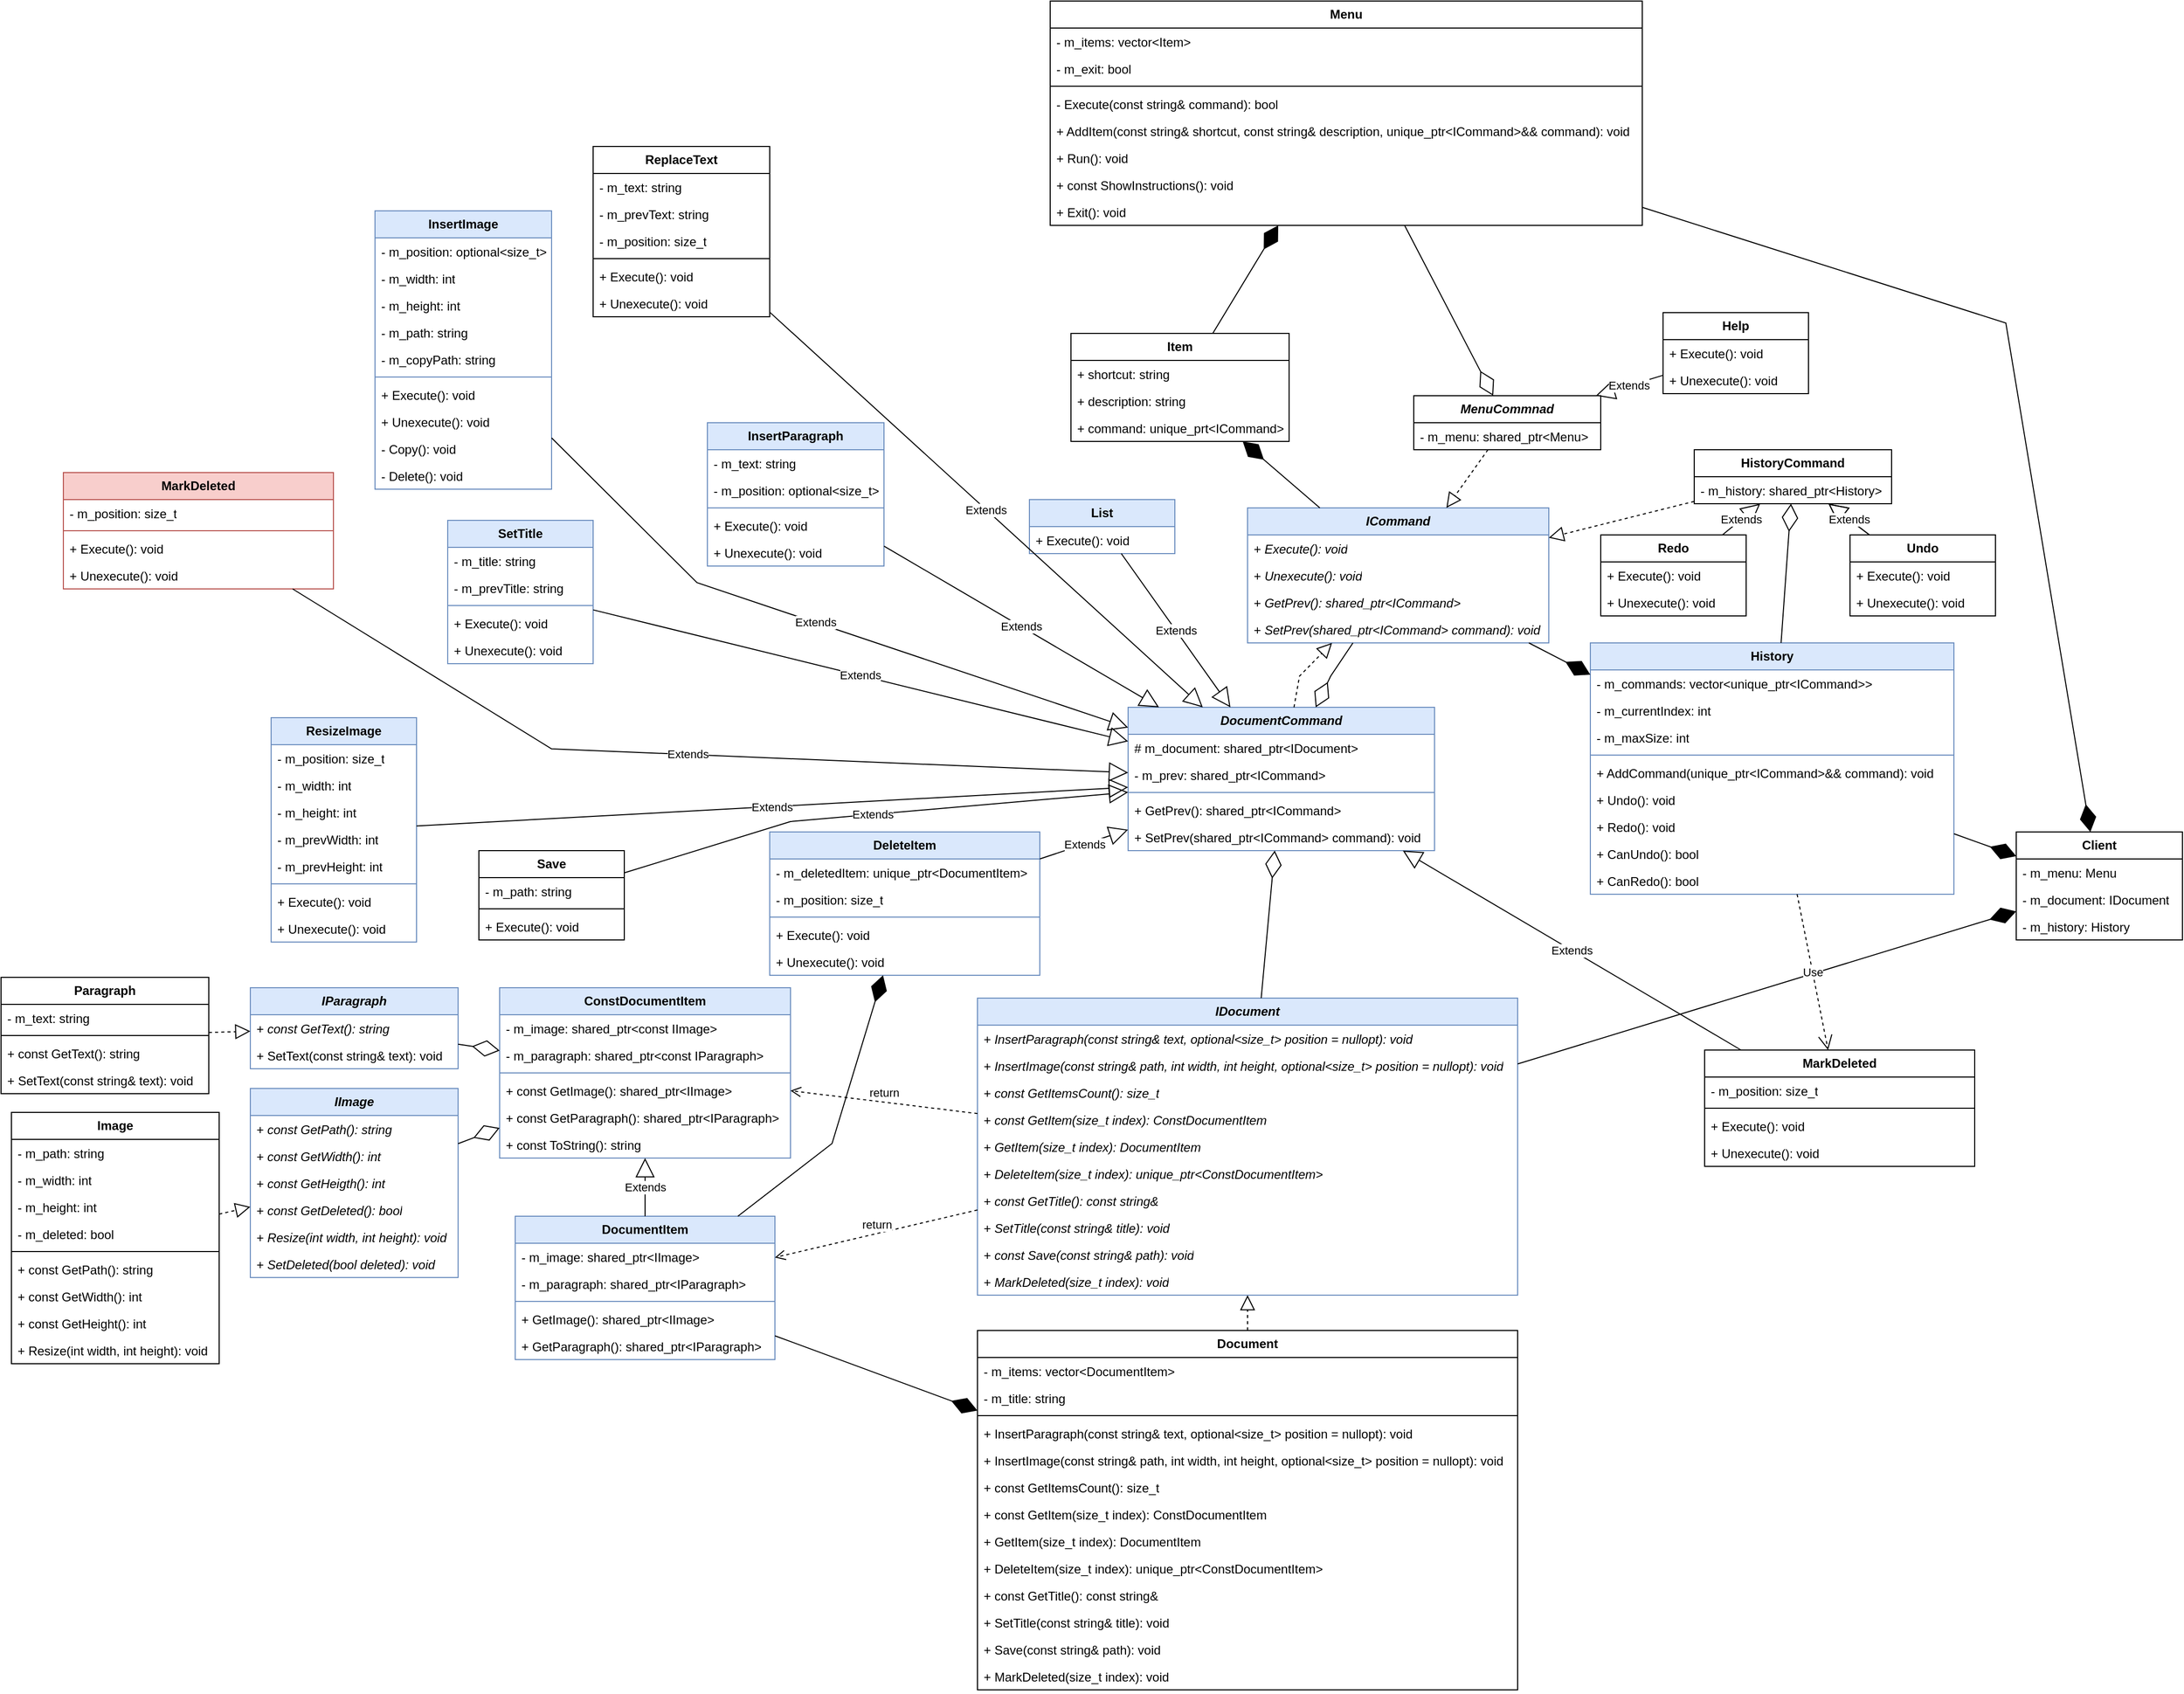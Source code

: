 <mxfile version="24.8.3">
  <diagram name="Command" id="GJfxTJLnHtR5FXehZnjD">
    <mxGraphModel dx="1224" dy="2335" grid="1" gridSize="10" guides="1" tooltips="1" connect="1" arrows="1" fold="1" page="1" pageScale="1" pageWidth="1600" pageHeight="1200" background="none" math="0" shadow="0">
      <root>
        <mxCell id="0" />
        <mxCell id="1" parent="0" />
        <mxCell id="I1eZE51DIgfKzIzTGWAX-1" value="&lt;i&gt;&lt;b&gt;ICommand&lt;/b&gt;&lt;/i&gt;" style="swimlane;fontStyle=0;childLayout=stackLayout;horizontal=1;startSize=26;fillColor=#dae8fc;horizontalStack=0;resizeParent=1;resizeParentMax=0;resizeLast=0;collapsible=1;marginBottom=0;whiteSpace=wrap;html=1;strokeColor=#6c8ebf;" parent="1" vertex="1">
          <mxGeometry x="1800" y="-452" width="290" height="130" as="geometry">
            <mxRectangle x="270" y="240" width="100" height="30" as="alternateBounds" />
          </mxGeometry>
        </mxCell>
        <mxCell id="I1eZE51DIgfKzIzTGWAX-2" value="+ &lt;i&gt;Execute(): void&lt;/i&gt;" style="text;strokeColor=none;fillColor=none;align=left;verticalAlign=top;spacingLeft=4;spacingRight=4;overflow=hidden;rotatable=0;points=[[0,0.5],[1,0.5]];portConstraint=eastwest;whiteSpace=wrap;html=1;" parent="I1eZE51DIgfKzIzTGWAX-1" vertex="1">
          <mxGeometry y="26" width="290" height="26" as="geometry" />
        </mxCell>
        <mxCell id="I1eZE51DIgfKzIzTGWAX-3" value="+ &lt;i&gt;Unexecute(): void&lt;/i&gt;" style="text;strokeColor=none;fillColor=none;align=left;verticalAlign=top;spacingLeft=4;spacingRight=4;overflow=hidden;rotatable=0;points=[[0,0.5],[1,0.5]];portConstraint=eastwest;whiteSpace=wrap;html=1;" parent="I1eZE51DIgfKzIzTGWAX-1" vertex="1">
          <mxGeometry y="52" width="290" height="26" as="geometry" />
        </mxCell>
        <mxCell id="I1eZE51DIgfKzIzTGWAX-4" value="+ &lt;i&gt;GetPrev(): shared_ptr&amp;lt;ICommand&amp;gt;&lt;/i&gt;" style="text;strokeColor=none;fillColor=none;align=left;verticalAlign=top;spacingLeft=4;spacingRight=4;overflow=hidden;rotatable=0;points=[[0,0.5],[1,0.5]];portConstraint=eastwest;whiteSpace=wrap;html=1;" parent="I1eZE51DIgfKzIzTGWAX-1" vertex="1">
          <mxGeometry y="78" width="290" height="26" as="geometry" />
        </mxCell>
        <mxCell id="I1eZE51DIgfKzIzTGWAX-5" value="+ &lt;i&gt;SetPrev(shared_ptr&amp;lt;&lt;/i&gt;&lt;i&gt;ICommand&amp;gt;&amp;nbsp;&lt;/i&gt;&lt;i&gt;command): void&lt;/i&gt;" style="text;strokeColor=none;fillColor=none;align=left;verticalAlign=top;spacingLeft=4;spacingRight=4;overflow=hidden;rotatable=0;points=[[0,0.5],[1,0.5]];portConstraint=eastwest;whiteSpace=wrap;html=1;fontStyle=0" parent="I1eZE51DIgfKzIzTGWAX-1" vertex="1">
          <mxGeometry y="104" width="290" height="26" as="geometry" />
        </mxCell>
        <mxCell id="I1eZE51DIgfKzIzTGWAX-6" value="&lt;i&gt;&lt;b&gt;Document&lt;/b&gt;&lt;/i&gt;&lt;i style=&quot;font-weight: bold;&quot;&gt;Command&lt;/i&gt;" style="swimlane;fontStyle=0;childLayout=stackLayout;horizontal=1;startSize=26;fillColor=#dae8fc;horizontalStack=0;resizeParent=1;resizeParentMax=0;resizeLast=0;collapsible=1;marginBottom=0;whiteSpace=wrap;html=1;strokeColor=#6c8ebf;" parent="1" vertex="1">
          <mxGeometry x="1685" y="-260" width="295" height="138" as="geometry" />
        </mxCell>
        <mxCell id="I1eZE51DIgfKzIzTGWAX-7" value="# m_document: shared_ptr&amp;lt;IDocument&amp;gt;" style="text;strokeColor=none;fillColor=none;align=left;verticalAlign=top;spacingLeft=4;spacingRight=4;overflow=hidden;rotatable=0;points=[[0,0.5],[1,0.5]];portConstraint=eastwest;whiteSpace=wrap;html=1;" parent="I1eZE51DIgfKzIzTGWAX-6" vertex="1">
          <mxGeometry y="26" width="295" height="26" as="geometry" />
        </mxCell>
        <mxCell id="I1eZE51DIgfKzIzTGWAX-8" value="- m_prev: shared_ptr&amp;lt;ICommand&amp;gt;" style="text;strokeColor=none;fillColor=none;align=left;verticalAlign=top;spacingLeft=4;spacingRight=4;overflow=hidden;rotatable=0;points=[[0,0.5],[1,0.5]];portConstraint=eastwest;whiteSpace=wrap;html=1;" parent="I1eZE51DIgfKzIzTGWAX-6" vertex="1">
          <mxGeometry y="52" width="295" height="26" as="geometry" />
        </mxCell>
        <mxCell id="I1eZE51DIgfKzIzTGWAX-9" value="" style="line;strokeWidth=1;fillColor=none;align=left;verticalAlign=middle;spacingTop=-1;spacingLeft=3;spacingRight=3;rotatable=0;labelPosition=right;points=[];portConstraint=eastwest;strokeColor=inherit;" parent="I1eZE51DIgfKzIzTGWAX-6" vertex="1">
          <mxGeometry y="78" width="295" height="8" as="geometry" />
        </mxCell>
        <mxCell id="I1eZE51DIgfKzIzTGWAX-10" value="+ &lt;span&gt;GetPrev(): shared_ptr&amp;lt;ICommand&amp;gt;&lt;/span&gt;" style="text;strokeColor=none;fillColor=none;align=left;verticalAlign=top;spacingLeft=4;spacingRight=4;overflow=hidden;rotatable=0;points=[[0,0.5],[1,0.5]];portConstraint=eastwest;whiteSpace=wrap;html=1;fontStyle=0" parent="I1eZE51DIgfKzIzTGWAX-6" vertex="1">
          <mxGeometry y="86" width="295" height="26" as="geometry" />
        </mxCell>
        <mxCell id="I1eZE51DIgfKzIzTGWAX-11" value="+ &lt;span&gt;SetPrev(shared_ptr&amp;lt;&lt;/span&gt;ICommand&amp;gt;&amp;nbsp;&lt;span&gt;command): void&lt;/span&gt;" style="text;strokeColor=none;fillColor=none;align=left;verticalAlign=top;spacingLeft=4;spacingRight=4;overflow=hidden;rotatable=0;points=[[0,0.5],[1,0.5]];portConstraint=eastwest;whiteSpace=wrap;html=1;fontStyle=0" parent="I1eZE51DIgfKzIzTGWAX-6" vertex="1">
          <mxGeometry y="112" width="295" height="26" as="geometry" />
        </mxCell>
        <mxCell id="I1eZE51DIgfKzIzTGWAX-12" value="" style="endArrow=block;dashed=1;endFill=0;endSize=12;html=1;rounded=0;" parent="1" source="I1eZE51DIgfKzIzTGWAX-6" target="I1eZE51DIgfKzIzTGWAX-1" edge="1">
          <mxGeometry width="160" relative="1" as="geometry">
            <mxPoint x="1750" y="-130" as="sourcePoint" />
            <mxPoint x="1910" y="-130" as="targetPoint" />
            <Array as="points">
              <mxPoint x="1850" y="-290" />
            </Array>
          </mxGeometry>
        </mxCell>
        <mxCell id="I1eZE51DIgfKzIzTGWAX-13" value="&lt;b&gt;&lt;i&gt;IDocument&lt;/i&gt;&lt;/b&gt;" style="swimlane;fontStyle=0;childLayout=stackLayout;horizontal=1;startSize=26;fillColor=#dae8fc;horizontalStack=0;resizeParent=1;resizeParentMax=0;resizeLast=0;collapsible=1;marginBottom=0;whiteSpace=wrap;html=1;strokeColor=#6c8ebf;" parent="1" vertex="1">
          <mxGeometry x="1540" y="20" width="520" height="286" as="geometry">
            <mxRectangle x="1060" y="500" width="100" height="30" as="alternateBounds" />
          </mxGeometry>
        </mxCell>
        <mxCell id="I1eZE51DIgfKzIzTGWAX-14" value="+ &lt;i&gt;InsertParagraph(const string&amp;amp; text, optional&amp;lt;size_t&amp;gt; position = nullopt): void&lt;/i&gt;" style="text;strokeColor=none;fillColor=none;align=left;verticalAlign=top;spacingLeft=4;spacingRight=4;overflow=hidden;rotatable=0;points=[[0,0.5],[1,0.5]];portConstraint=eastwest;whiteSpace=wrap;html=1;" parent="I1eZE51DIgfKzIzTGWAX-13" vertex="1">
          <mxGeometry y="26" width="520" height="26" as="geometry" />
        </mxCell>
        <mxCell id="I1eZE51DIgfKzIzTGWAX-15" value="+&amp;nbsp;&lt;i&gt;InsertImage(const string&amp;amp; path, int width, int height, optional&amp;lt;size_t&amp;gt; position = nullopt): void&lt;/i&gt;" style="text;strokeColor=none;fillColor=none;align=left;verticalAlign=top;spacingLeft=4;spacingRight=4;overflow=hidden;rotatable=0;points=[[0,0.5],[1,0.5]];portConstraint=eastwest;whiteSpace=wrap;html=1;" parent="I1eZE51DIgfKzIzTGWAX-13" vertex="1">
          <mxGeometry y="52" width="520" height="26" as="geometry" />
        </mxCell>
        <mxCell id="I1eZE51DIgfKzIzTGWAX-16" value="+ &lt;i&gt;const GetItemsCount(): size_t&lt;/i&gt;" style="text;strokeColor=none;fillColor=none;align=left;verticalAlign=top;spacingLeft=4;spacingRight=4;overflow=hidden;rotatable=0;points=[[0,0.5],[1,0.5]];portConstraint=eastwest;whiteSpace=wrap;html=1;" parent="I1eZE51DIgfKzIzTGWAX-13" vertex="1">
          <mxGeometry y="78" width="520" height="26" as="geometry" />
        </mxCell>
        <mxCell id="I1eZE51DIgfKzIzTGWAX-17" value="+ &lt;i&gt;const GetItem(size_t index): ConstDocumentItem&lt;/i&gt;" style="text;strokeColor=none;fillColor=none;align=left;verticalAlign=top;spacingLeft=4;spacingRight=4;overflow=hidden;rotatable=0;points=[[0,0.5],[1,0.5]];portConstraint=eastwest;whiteSpace=wrap;html=1;" parent="I1eZE51DIgfKzIzTGWAX-13" vertex="1">
          <mxGeometry y="104" width="520" height="26" as="geometry" />
        </mxCell>
        <mxCell id="I1eZE51DIgfKzIzTGWAX-18" value="+ &lt;i&gt;GetItem(size_t index): DocumentItem&lt;/i&gt;" style="text;strokeColor=none;fillColor=none;align=left;verticalAlign=top;spacingLeft=4;spacingRight=4;overflow=hidden;rotatable=0;points=[[0,0.5],[1,0.5]];portConstraint=eastwest;whiteSpace=wrap;html=1;" parent="I1eZE51DIgfKzIzTGWAX-13" vertex="1">
          <mxGeometry y="130" width="520" height="26" as="geometry" />
        </mxCell>
        <mxCell id="I1eZE51DIgfKzIzTGWAX-19" value="+ &lt;i&gt;DeleteItem(size_t index):&amp;nbsp;unique_ptr&amp;lt;ConstDocumentItem&amp;gt;&lt;/i&gt;" style="text;strokeColor=none;fillColor=none;align=left;verticalAlign=top;spacingLeft=4;spacingRight=4;overflow=hidden;rotatable=0;points=[[0,0.5],[1,0.5]];portConstraint=eastwest;whiteSpace=wrap;html=1;" parent="I1eZE51DIgfKzIzTGWAX-13" vertex="1">
          <mxGeometry y="156" width="520" height="26" as="geometry" />
        </mxCell>
        <mxCell id="I1eZE51DIgfKzIzTGWAX-20" value="+ &lt;i&gt;const GetTitle(): const string&amp;amp;&lt;/i&gt;" style="text;strokeColor=none;fillColor=none;align=left;verticalAlign=top;spacingLeft=4;spacingRight=4;overflow=hidden;rotatable=0;points=[[0,0.5],[1,0.5]];portConstraint=eastwest;whiteSpace=wrap;html=1;" parent="I1eZE51DIgfKzIzTGWAX-13" vertex="1">
          <mxGeometry y="182" width="520" height="26" as="geometry" />
        </mxCell>
        <mxCell id="I1eZE51DIgfKzIzTGWAX-21" value="+ &lt;i&gt;SetTitle(const string&amp;amp; title): void&lt;/i&gt;" style="text;strokeColor=none;fillColor=none;align=left;verticalAlign=top;spacingLeft=4;spacingRight=4;overflow=hidden;rotatable=0;points=[[0,0.5],[1,0.5]];portConstraint=eastwest;whiteSpace=wrap;html=1;" parent="I1eZE51DIgfKzIzTGWAX-13" vertex="1">
          <mxGeometry y="208" width="520" height="26" as="geometry" />
        </mxCell>
        <mxCell id="I1eZE51DIgfKzIzTGWAX-22" value="+ &lt;i&gt;const Save(const string&amp;amp; path): void&lt;/i&gt;" style="text;strokeColor=none;fillColor=none;align=left;verticalAlign=top;spacingLeft=4;spacingRight=4;overflow=hidden;rotatable=0;points=[[0,0.5],[1,0.5]];portConstraint=eastwest;whiteSpace=wrap;html=1;" parent="I1eZE51DIgfKzIzTGWAX-13" vertex="1">
          <mxGeometry y="234" width="520" height="26" as="geometry" />
        </mxCell>
        <mxCell id="h7uJVA89FnqvmUERjmVf-10" value="+ &lt;i&gt;MarkDeleted(size_t index): void&lt;/i&gt;" style="text;strokeColor=none;fillColor=none;align=left;verticalAlign=top;spacingLeft=4;spacingRight=4;overflow=hidden;rotatable=0;points=[[0,0.5],[1,0.5]];portConstraint=eastwest;whiteSpace=wrap;html=1;" parent="I1eZE51DIgfKzIzTGWAX-13" vertex="1">
          <mxGeometry y="260" width="520" height="26" as="geometry" />
        </mxCell>
        <mxCell id="I1eZE51DIgfKzIzTGWAX-23" value="" style="endArrow=diamondThin;endFill=0;endSize=24;html=1;rounded=0;" parent="1" source="I1eZE51DIgfKzIzTGWAX-13" target="I1eZE51DIgfKzIzTGWAX-6" edge="1">
          <mxGeometry width="160" relative="1" as="geometry">
            <mxPoint x="1760" y="-10" as="sourcePoint" />
            <mxPoint x="1920" y="-10" as="targetPoint" />
          </mxGeometry>
        </mxCell>
        <mxCell id="I1eZE51DIgfKzIzTGWAX-24" value="" style="endArrow=diamondThin;endFill=0;endSize=24;html=1;rounded=0;" parent="1" source="I1eZE51DIgfKzIzTGWAX-1" target="I1eZE51DIgfKzIzTGWAX-6" edge="1">
          <mxGeometry width="160" relative="1" as="geometry">
            <mxPoint x="1490" y="-220" as="sourcePoint" />
            <mxPoint x="1650" y="-220" as="targetPoint" />
            <Array as="points">
              <mxPoint x="1880" y="-290" />
            </Array>
          </mxGeometry>
        </mxCell>
        <mxCell id="I1eZE51DIgfKzIzTGWAX-25" value="&lt;b&gt;ConstDocumentItem&lt;/b&gt;" style="swimlane;fontStyle=0;childLayout=stackLayout;horizontal=1;startSize=26;fillColor=#dae8fc;horizontalStack=0;resizeParent=1;resizeParentMax=0;resizeLast=0;collapsible=1;marginBottom=0;whiteSpace=wrap;html=1;strokeColor=#6c8ebf;" parent="1" vertex="1">
          <mxGeometry x="1080" y="10" width="280" height="164" as="geometry" />
        </mxCell>
        <mxCell id="I1eZE51DIgfKzIzTGWAX-26" value="- m_image: shared_ptr&amp;lt;const IImage&amp;gt;" style="text;strokeColor=none;fillColor=none;align=left;verticalAlign=top;spacingLeft=4;spacingRight=4;overflow=hidden;rotatable=0;points=[[0,0.5],[1,0.5]];portConstraint=eastwest;whiteSpace=wrap;html=1;" parent="I1eZE51DIgfKzIzTGWAX-25" vertex="1">
          <mxGeometry y="26" width="280" height="26" as="geometry" />
        </mxCell>
        <mxCell id="I1eZE51DIgfKzIzTGWAX-27" value="- m_paragraph: shared_ptr&amp;lt;const IParagraph&amp;gt;" style="text;strokeColor=none;fillColor=none;align=left;verticalAlign=top;spacingLeft=4;spacingRight=4;overflow=hidden;rotatable=0;points=[[0,0.5],[1,0.5]];portConstraint=eastwest;whiteSpace=wrap;html=1;" parent="I1eZE51DIgfKzIzTGWAX-25" vertex="1">
          <mxGeometry y="52" width="280" height="26" as="geometry" />
        </mxCell>
        <mxCell id="I1eZE51DIgfKzIzTGWAX-28" value="" style="line;strokeWidth=1;fillColor=none;align=left;verticalAlign=middle;spacingTop=-1;spacingLeft=3;spacingRight=3;rotatable=0;labelPosition=right;points=[];portConstraint=eastwest;strokeColor=inherit;" parent="I1eZE51DIgfKzIzTGWAX-25" vertex="1">
          <mxGeometry y="78" width="280" height="8" as="geometry" />
        </mxCell>
        <mxCell id="I1eZE51DIgfKzIzTGWAX-29" value="+ const GetImage(): shared_ptr&amp;lt;IImage&amp;gt;" style="text;strokeColor=none;fillColor=none;align=left;verticalAlign=top;spacingLeft=4;spacingRight=4;overflow=hidden;rotatable=0;points=[[0,0.5],[1,0.5]];portConstraint=eastwest;whiteSpace=wrap;html=1;" parent="I1eZE51DIgfKzIzTGWAX-25" vertex="1">
          <mxGeometry y="86" width="280" height="26" as="geometry" />
        </mxCell>
        <mxCell id="I1eZE51DIgfKzIzTGWAX-30" value="+ const GetParagraph(): shared_ptr&amp;lt;IParagraph&amp;gt;" style="text;strokeColor=none;fillColor=none;align=left;verticalAlign=top;spacingLeft=4;spacingRight=4;overflow=hidden;rotatable=0;points=[[0,0.5],[1,0.5]];portConstraint=eastwest;whiteSpace=wrap;html=1;" parent="I1eZE51DIgfKzIzTGWAX-25" vertex="1">
          <mxGeometry y="112" width="280" height="26" as="geometry" />
        </mxCell>
        <mxCell id="I1eZE51DIgfKzIzTGWAX-31" value="+ const ToString(): string" style="text;strokeColor=none;fillColor=none;align=left;verticalAlign=top;spacingLeft=4;spacingRight=4;overflow=hidden;rotatable=0;points=[[0,0.5],[1,0.5]];portConstraint=eastwest;whiteSpace=wrap;html=1;" parent="I1eZE51DIgfKzIzTGWAX-25" vertex="1">
          <mxGeometry y="138" width="280" height="26" as="geometry" />
        </mxCell>
        <mxCell id="I1eZE51DIgfKzIzTGWAX-32" value="return" style="html=1;verticalAlign=bottom;endArrow=open;dashed=1;endSize=8;curved=0;rounded=0;" parent="1" source="I1eZE51DIgfKzIzTGWAX-13" target="I1eZE51DIgfKzIzTGWAX-25" edge="1">
          <mxGeometry relative="1" as="geometry">
            <mxPoint x="1470" y="30" as="sourcePoint" />
            <mxPoint x="1390" y="171.57" as="targetPoint" />
          </mxGeometry>
        </mxCell>
        <mxCell id="I1eZE51DIgfKzIzTGWAX-33" value="&lt;b&gt;DocumentItem&lt;/b&gt;" style="swimlane;fontStyle=0;childLayout=stackLayout;horizontal=1;startSize=26;fillColor=#dae8fc;horizontalStack=0;resizeParent=1;resizeParentMax=0;resizeLast=0;collapsible=1;marginBottom=0;whiteSpace=wrap;html=1;strokeColor=#6c8ebf;" parent="1" vertex="1">
          <mxGeometry x="1095" y="230" width="250" height="138" as="geometry" />
        </mxCell>
        <mxCell id="I1eZE51DIgfKzIzTGWAX-34" value="- m_image: shared_ptr&amp;lt;IImage&amp;gt;" style="text;strokeColor=none;fillColor=none;align=left;verticalAlign=top;spacingLeft=4;spacingRight=4;overflow=hidden;rotatable=0;points=[[0,0.5],[1,0.5]];portConstraint=eastwest;whiteSpace=wrap;html=1;" parent="I1eZE51DIgfKzIzTGWAX-33" vertex="1">
          <mxGeometry y="26" width="250" height="26" as="geometry" />
        </mxCell>
        <mxCell id="I1eZE51DIgfKzIzTGWAX-35" value="- m_paragraph: shared_ptr&amp;lt;IParagraph&amp;gt;" style="text;strokeColor=none;fillColor=none;align=left;verticalAlign=top;spacingLeft=4;spacingRight=4;overflow=hidden;rotatable=0;points=[[0,0.5],[1,0.5]];portConstraint=eastwest;whiteSpace=wrap;html=1;" parent="I1eZE51DIgfKzIzTGWAX-33" vertex="1">
          <mxGeometry y="52" width="250" height="26" as="geometry" />
        </mxCell>
        <mxCell id="I1eZE51DIgfKzIzTGWAX-36" value="" style="line;strokeWidth=1;fillColor=none;align=left;verticalAlign=middle;spacingTop=-1;spacingLeft=3;spacingRight=3;rotatable=0;labelPosition=right;points=[];portConstraint=eastwest;strokeColor=inherit;" parent="I1eZE51DIgfKzIzTGWAX-33" vertex="1">
          <mxGeometry y="78" width="250" height="8" as="geometry" />
        </mxCell>
        <mxCell id="I1eZE51DIgfKzIzTGWAX-37" value="+ GetImage(): shared_ptr&amp;lt;IImage&amp;gt;" style="text;strokeColor=none;fillColor=none;align=left;verticalAlign=top;spacingLeft=4;spacingRight=4;overflow=hidden;rotatable=0;points=[[0,0.5],[1,0.5]];portConstraint=eastwest;whiteSpace=wrap;html=1;" parent="I1eZE51DIgfKzIzTGWAX-33" vertex="1">
          <mxGeometry y="86" width="250" height="26" as="geometry" />
        </mxCell>
        <mxCell id="I1eZE51DIgfKzIzTGWAX-38" value="+ GetParagraph(): shared_ptr&amp;lt;IParagraph&amp;gt;" style="text;strokeColor=none;fillColor=none;align=left;verticalAlign=top;spacingLeft=4;spacingRight=4;overflow=hidden;rotatable=0;points=[[0,0.5],[1,0.5]];portConstraint=eastwest;whiteSpace=wrap;html=1;" parent="I1eZE51DIgfKzIzTGWAX-33" vertex="1">
          <mxGeometry y="112" width="250" height="26" as="geometry" />
        </mxCell>
        <mxCell id="I1eZE51DIgfKzIzTGWAX-39" value="Extends" style="endArrow=block;endSize=16;endFill=0;html=1;rounded=0;" parent="1" source="I1eZE51DIgfKzIzTGWAX-33" target="I1eZE51DIgfKzIzTGWAX-25" edge="1">
          <mxGeometry width="160" relative="1" as="geometry">
            <mxPoint x="1300" y="280" as="sourcePoint" />
            <mxPoint x="1460" y="280" as="targetPoint" />
          </mxGeometry>
        </mxCell>
        <mxCell id="I1eZE51DIgfKzIzTGWAX-40" value="return" style="html=1;verticalAlign=bottom;endArrow=open;dashed=1;endSize=8;curved=0;rounded=0;" parent="1" source="I1eZE51DIgfKzIzTGWAX-13" target="I1eZE51DIgfKzIzTGWAX-33" edge="1">
          <mxGeometry relative="1" as="geometry">
            <mxPoint x="1500" y="268.57" as="sourcePoint" />
            <mxPoint x="1420" y="268.57" as="targetPoint" />
          </mxGeometry>
        </mxCell>
        <mxCell id="I1eZE51DIgfKzIzTGWAX-41" value="&lt;b&gt;Document&lt;/b&gt;" style="swimlane;fontStyle=0;childLayout=stackLayout;horizontal=1;startSize=26;fillColor=none;horizontalStack=0;resizeParent=1;resizeParentMax=0;resizeLast=0;collapsible=1;marginBottom=0;whiteSpace=wrap;html=1;" parent="1" vertex="1">
          <mxGeometry x="1540" y="340" width="520" height="346" as="geometry" />
        </mxCell>
        <mxCell id="I1eZE51DIgfKzIzTGWAX-42" value="- m_items: vector&amp;lt;DocumentItem&amp;gt;" style="text;strokeColor=none;fillColor=none;align=left;verticalAlign=top;spacingLeft=4;spacingRight=4;overflow=hidden;rotatable=0;points=[[0,0.5],[1,0.5]];portConstraint=eastwest;whiteSpace=wrap;html=1;" parent="I1eZE51DIgfKzIzTGWAX-41" vertex="1">
          <mxGeometry y="26" width="520" height="26" as="geometry" />
        </mxCell>
        <mxCell id="I1eZE51DIgfKzIzTGWAX-43" value="- m_title: string" style="text;strokeColor=none;fillColor=none;align=left;verticalAlign=top;spacingLeft=4;spacingRight=4;overflow=hidden;rotatable=0;points=[[0,0.5],[1,0.5]];portConstraint=eastwest;whiteSpace=wrap;html=1;" parent="I1eZE51DIgfKzIzTGWAX-41" vertex="1">
          <mxGeometry y="52" width="520" height="26" as="geometry" />
        </mxCell>
        <mxCell id="I1eZE51DIgfKzIzTGWAX-44" value="" style="line;strokeWidth=1;fillColor=none;align=left;verticalAlign=middle;spacingTop=-1;spacingLeft=3;spacingRight=3;rotatable=0;labelPosition=right;points=[];portConstraint=eastwest;strokeColor=inherit;" parent="I1eZE51DIgfKzIzTGWAX-41" vertex="1">
          <mxGeometry y="78" width="520" height="8" as="geometry" />
        </mxCell>
        <mxCell id="I1eZE51DIgfKzIzTGWAX-45" value="+ InsertParagraph(const string&amp;amp; text, optional&amp;lt;size_t&amp;gt; position = nullopt): void" style="text;strokeColor=none;fillColor=none;align=left;verticalAlign=top;spacingLeft=4;spacingRight=4;overflow=hidden;rotatable=0;points=[[0,0.5],[1,0.5]];portConstraint=eastwest;whiteSpace=wrap;html=1;" parent="I1eZE51DIgfKzIzTGWAX-41" vertex="1">
          <mxGeometry y="86" width="520" height="26" as="geometry" />
        </mxCell>
        <mxCell id="I1eZE51DIgfKzIzTGWAX-46" value="+ InsertImage(const string&amp;amp; path, int width, int height, optional&amp;lt;size_t&amp;gt; position = nullopt): void" style="text;strokeColor=none;fillColor=none;align=left;verticalAlign=top;spacingLeft=4;spacingRight=4;overflow=hidden;rotatable=0;points=[[0,0.5],[1,0.5]];portConstraint=eastwest;whiteSpace=wrap;html=1;" parent="I1eZE51DIgfKzIzTGWAX-41" vertex="1">
          <mxGeometry y="112" width="520" height="26" as="geometry" />
        </mxCell>
        <mxCell id="I1eZE51DIgfKzIzTGWAX-47" value="+ const GetItemsCount(): size_t" style="text;strokeColor=none;fillColor=none;align=left;verticalAlign=top;spacingLeft=4;spacingRight=4;overflow=hidden;rotatable=0;points=[[0,0.5],[1,0.5]];portConstraint=eastwest;whiteSpace=wrap;html=1;" parent="I1eZE51DIgfKzIzTGWAX-41" vertex="1">
          <mxGeometry y="138" width="520" height="26" as="geometry" />
        </mxCell>
        <mxCell id="I1eZE51DIgfKzIzTGWAX-48" value="+ const GetItem(size_t index): ConstDocumentItem" style="text;strokeColor=none;fillColor=none;align=left;verticalAlign=top;spacingLeft=4;spacingRight=4;overflow=hidden;rotatable=0;points=[[0,0.5],[1,0.5]];portConstraint=eastwest;whiteSpace=wrap;html=1;" parent="I1eZE51DIgfKzIzTGWAX-41" vertex="1">
          <mxGeometry y="164" width="520" height="26" as="geometry" />
        </mxCell>
        <mxCell id="I1eZE51DIgfKzIzTGWAX-49" value="+ GetItem(size_t index): DocumentItem" style="text;strokeColor=none;fillColor=none;align=left;verticalAlign=top;spacingLeft=4;spacingRight=4;overflow=hidden;rotatable=0;points=[[0,0.5],[1,0.5]];portConstraint=eastwest;whiteSpace=wrap;html=1;" parent="I1eZE51DIgfKzIzTGWAX-41" vertex="1">
          <mxGeometry y="190" width="520" height="26" as="geometry" />
        </mxCell>
        <mxCell id="I1eZE51DIgfKzIzTGWAX-50" value="+ DeleteItem(size_t index):&amp;nbsp;unique_ptr&amp;lt;ConstDocumentItem&amp;gt;" style="text;strokeColor=none;fillColor=none;align=left;verticalAlign=top;spacingLeft=4;spacingRight=4;overflow=hidden;rotatable=0;points=[[0,0.5],[1,0.5]];portConstraint=eastwest;whiteSpace=wrap;html=1;" parent="I1eZE51DIgfKzIzTGWAX-41" vertex="1">
          <mxGeometry y="216" width="520" height="26" as="geometry" />
        </mxCell>
        <mxCell id="I1eZE51DIgfKzIzTGWAX-51" value="+ const GetTitle(): const string&amp;amp;" style="text;strokeColor=none;fillColor=none;align=left;verticalAlign=top;spacingLeft=4;spacingRight=4;overflow=hidden;rotatable=0;points=[[0,0.5],[1,0.5]];portConstraint=eastwest;whiteSpace=wrap;html=1;" parent="I1eZE51DIgfKzIzTGWAX-41" vertex="1">
          <mxGeometry y="242" width="520" height="26" as="geometry" />
        </mxCell>
        <mxCell id="I1eZE51DIgfKzIzTGWAX-52" value="+ SetTitle(const string&amp;amp; title): void" style="text;strokeColor=none;fillColor=none;align=left;verticalAlign=top;spacingLeft=4;spacingRight=4;overflow=hidden;rotatable=0;points=[[0,0.5],[1,0.5]];portConstraint=eastwest;whiteSpace=wrap;html=1;" parent="I1eZE51DIgfKzIzTGWAX-41" vertex="1">
          <mxGeometry y="268" width="520" height="26" as="geometry" />
        </mxCell>
        <mxCell id="I1eZE51DIgfKzIzTGWAX-53" value="+ Save(const string&amp;amp; path): void" style="text;strokeColor=none;fillColor=none;align=left;verticalAlign=top;spacingLeft=4;spacingRight=4;overflow=hidden;rotatable=0;points=[[0,0.5],[1,0.5]];portConstraint=eastwest;whiteSpace=wrap;html=1;" parent="I1eZE51DIgfKzIzTGWAX-41" vertex="1">
          <mxGeometry y="294" width="520" height="26" as="geometry" />
        </mxCell>
        <mxCell id="rVo3xTMYRMxvw-GRYjqp-8" value="+ MarkDeleted(size_t index): void" style="text;strokeColor=none;fillColor=none;align=left;verticalAlign=top;spacingLeft=4;spacingRight=4;overflow=hidden;rotatable=0;points=[[0,0.5],[1,0.5]];portConstraint=eastwest;whiteSpace=wrap;html=1;" vertex="1" parent="I1eZE51DIgfKzIzTGWAX-41">
          <mxGeometry y="320" width="520" height="26" as="geometry" />
        </mxCell>
        <mxCell id="I1eZE51DIgfKzIzTGWAX-54" value="" style="endArrow=block;dashed=1;endFill=0;endSize=12;html=1;rounded=0;" parent="1" source="I1eZE51DIgfKzIzTGWAX-41" target="I1eZE51DIgfKzIzTGWAX-13" edge="1">
          <mxGeometry width="160" relative="1" as="geometry">
            <mxPoint x="1640" y="370" as="sourcePoint" />
            <mxPoint x="1800" y="370" as="targetPoint" />
          </mxGeometry>
        </mxCell>
        <mxCell id="I1eZE51DIgfKzIzTGWAX-55" value="" style="endArrow=diamondThin;endFill=1;endSize=24;html=1;rounded=0;" parent="1" source="I1eZE51DIgfKzIzTGWAX-33" target="I1eZE51DIgfKzIzTGWAX-41" edge="1">
          <mxGeometry width="160" relative="1" as="geometry">
            <mxPoint x="1330" y="460" as="sourcePoint" />
            <mxPoint x="1490" y="460" as="targetPoint" />
          </mxGeometry>
        </mxCell>
        <mxCell id="I1eZE51DIgfKzIzTGWAX-56" value="&lt;b&gt;&lt;i&gt;IImage&lt;/i&gt;&lt;/b&gt;" style="swimlane;fontStyle=0;childLayout=stackLayout;horizontal=1;startSize=26;fillColor=#dae8fc;horizontalStack=0;resizeParent=1;resizeParentMax=0;resizeLast=0;collapsible=1;marginBottom=0;whiteSpace=wrap;html=1;strokeColor=#6c8ebf;" parent="1" vertex="1">
          <mxGeometry x="840" y="107" width="200" height="182" as="geometry" />
        </mxCell>
        <mxCell id="I1eZE51DIgfKzIzTGWAX-57" value="+ &lt;i&gt;const GetPath(): string&lt;/i&gt;" style="text;strokeColor=none;fillColor=none;align=left;verticalAlign=top;spacingLeft=4;spacingRight=4;overflow=hidden;rotatable=0;points=[[0,0.5],[1,0.5]];portConstraint=eastwest;whiteSpace=wrap;html=1;" parent="I1eZE51DIgfKzIzTGWAX-56" vertex="1">
          <mxGeometry y="26" width="200" height="26" as="geometry" />
        </mxCell>
        <mxCell id="I1eZE51DIgfKzIzTGWAX-58" value="+ &lt;i&gt;const GetWidth(): int&lt;/i&gt;" style="text;strokeColor=none;fillColor=none;align=left;verticalAlign=top;spacingLeft=4;spacingRight=4;overflow=hidden;rotatable=0;points=[[0,0.5],[1,0.5]];portConstraint=eastwest;whiteSpace=wrap;html=1;" parent="I1eZE51DIgfKzIzTGWAX-56" vertex="1">
          <mxGeometry y="52" width="200" height="26" as="geometry" />
        </mxCell>
        <mxCell id="I1eZE51DIgfKzIzTGWAX-59" value="+ &lt;i&gt;const GetHeigth(): int&lt;/i&gt;" style="text;strokeColor=none;fillColor=none;align=left;verticalAlign=top;spacingLeft=4;spacingRight=4;overflow=hidden;rotatable=0;points=[[0,0.5],[1,0.5]];portConstraint=eastwest;whiteSpace=wrap;html=1;" parent="I1eZE51DIgfKzIzTGWAX-56" vertex="1">
          <mxGeometry y="78" width="200" height="26" as="geometry" />
        </mxCell>
        <mxCell id="I1eZE51DIgfKzIzTGWAX-60" value="+ &lt;i&gt;const GetDeleted(): bool&lt;/i&gt;" style="text;strokeColor=none;fillColor=none;align=left;verticalAlign=top;spacingLeft=4;spacingRight=4;overflow=hidden;rotatable=0;points=[[0,0.5],[1,0.5]];portConstraint=eastwest;whiteSpace=wrap;html=1;" parent="I1eZE51DIgfKzIzTGWAX-56" vertex="1">
          <mxGeometry y="104" width="200" height="26" as="geometry" />
        </mxCell>
        <mxCell id="I1eZE51DIgfKzIzTGWAX-61" value="+ &lt;i&gt;Resize(int width, int height): void&lt;/i&gt;" style="text;strokeColor=none;fillColor=none;align=left;verticalAlign=top;spacingLeft=4;spacingRight=4;overflow=hidden;rotatable=0;points=[[0,0.5],[1,0.5]];portConstraint=eastwest;whiteSpace=wrap;html=1;" parent="I1eZE51DIgfKzIzTGWAX-56" vertex="1">
          <mxGeometry y="130" width="200" height="26" as="geometry" />
        </mxCell>
        <mxCell id="h7uJVA89FnqvmUERjmVf-11" value="+ &lt;i&gt;SetDeleted(bool deleted): void&lt;/i&gt;" style="text;strokeColor=none;fillColor=none;align=left;verticalAlign=top;spacingLeft=4;spacingRight=4;overflow=hidden;rotatable=0;points=[[0,0.5],[1,0.5]];portConstraint=eastwest;whiteSpace=wrap;html=1;" parent="I1eZE51DIgfKzIzTGWAX-56" vertex="1">
          <mxGeometry y="156" width="200" height="26" as="geometry" />
        </mxCell>
        <mxCell id="I1eZE51DIgfKzIzTGWAX-62" value="&lt;b&gt;&lt;i&gt;IParagraph&lt;/i&gt;&lt;/b&gt;" style="swimlane;fontStyle=0;childLayout=stackLayout;horizontal=1;startSize=26;fillColor=#dae8fc;horizontalStack=0;resizeParent=1;resizeParentMax=0;resizeLast=0;collapsible=1;marginBottom=0;whiteSpace=wrap;html=1;strokeColor=#6c8ebf;" parent="1" vertex="1">
          <mxGeometry x="840" y="10" width="200" height="78" as="geometry" />
        </mxCell>
        <mxCell id="I1eZE51DIgfKzIzTGWAX-63" value="+ &lt;i&gt;const&amp;nbsp;GetText(): string&lt;/i&gt;" style="text;strokeColor=none;fillColor=none;align=left;verticalAlign=top;spacingLeft=4;spacingRight=4;overflow=hidden;rotatable=0;points=[[0,0.5],[1,0.5]];portConstraint=eastwest;whiteSpace=wrap;html=1;" parent="I1eZE51DIgfKzIzTGWAX-62" vertex="1">
          <mxGeometry y="26" width="200" height="26" as="geometry" />
        </mxCell>
        <mxCell id="I1eZE51DIgfKzIzTGWAX-64" value="+ SetText(const string&amp;amp; text): void" style="text;strokeColor=none;fillColor=none;align=left;verticalAlign=top;spacingLeft=4;spacingRight=4;overflow=hidden;rotatable=0;points=[[0,0.5],[1,0.5]];portConstraint=eastwest;whiteSpace=wrap;html=1;" parent="I1eZE51DIgfKzIzTGWAX-62" vertex="1">
          <mxGeometry y="52" width="200" height="26" as="geometry" />
        </mxCell>
        <mxCell id="I1eZE51DIgfKzIzTGWAX-65" value="&lt;b&gt;Image&lt;/b&gt;" style="swimlane;fontStyle=0;childLayout=stackLayout;horizontal=1;startSize=26;fillColor=none;horizontalStack=0;resizeParent=1;resizeParentMax=0;resizeLast=0;collapsible=1;marginBottom=0;whiteSpace=wrap;html=1;" parent="1" vertex="1">
          <mxGeometry x="610" y="130" width="200" height="242" as="geometry" />
        </mxCell>
        <mxCell id="I1eZE51DIgfKzIzTGWAX-66" value="- m_path: string" style="text;strokeColor=none;fillColor=none;align=left;verticalAlign=top;spacingLeft=4;spacingRight=4;overflow=hidden;rotatable=0;points=[[0,0.5],[1,0.5]];portConstraint=eastwest;whiteSpace=wrap;html=1;" parent="I1eZE51DIgfKzIzTGWAX-65" vertex="1">
          <mxGeometry y="26" width="200" height="26" as="geometry" />
        </mxCell>
        <mxCell id="I1eZE51DIgfKzIzTGWAX-67" value="- m_width: int" style="text;strokeColor=none;fillColor=none;align=left;verticalAlign=top;spacingLeft=4;spacingRight=4;overflow=hidden;rotatable=0;points=[[0,0.5],[1,0.5]];portConstraint=eastwest;whiteSpace=wrap;html=1;" parent="I1eZE51DIgfKzIzTGWAX-65" vertex="1">
          <mxGeometry y="52" width="200" height="26" as="geometry" />
        </mxCell>
        <mxCell id="I1eZE51DIgfKzIzTGWAX-68" value="- m_height: int" style="text;strokeColor=none;fillColor=none;align=left;verticalAlign=top;spacingLeft=4;spacingRight=4;overflow=hidden;rotatable=0;points=[[0,0.5],[1,0.5]];portConstraint=eastwest;whiteSpace=wrap;html=1;" parent="I1eZE51DIgfKzIzTGWAX-65" vertex="1">
          <mxGeometry y="78" width="200" height="26" as="geometry" />
        </mxCell>
        <mxCell id="I1eZE51DIgfKzIzTGWAX-69" value="- m_deleted: bool" style="text;strokeColor=none;fillColor=none;align=left;verticalAlign=top;spacingLeft=4;spacingRight=4;overflow=hidden;rotatable=0;points=[[0,0.5],[1,0.5]];portConstraint=eastwest;whiteSpace=wrap;html=1;" parent="I1eZE51DIgfKzIzTGWAX-65" vertex="1">
          <mxGeometry y="104" width="200" height="26" as="geometry" />
        </mxCell>
        <mxCell id="I1eZE51DIgfKzIzTGWAX-70" value="" style="line;strokeWidth=1;fillColor=none;align=left;verticalAlign=middle;spacingTop=-1;spacingLeft=3;spacingRight=3;rotatable=0;labelPosition=right;points=[];portConstraint=eastwest;strokeColor=inherit;" parent="I1eZE51DIgfKzIzTGWAX-65" vertex="1">
          <mxGeometry y="130" width="200" height="8" as="geometry" />
        </mxCell>
        <mxCell id="I1eZE51DIgfKzIzTGWAX-71" value="+ const GetPath(): string" style="text;strokeColor=none;fillColor=none;align=left;verticalAlign=top;spacingLeft=4;spacingRight=4;overflow=hidden;rotatable=0;points=[[0,0.5],[1,0.5]];portConstraint=eastwest;whiteSpace=wrap;html=1;" parent="I1eZE51DIgfKzIzTGWAX-65" vertex="1">
          <mxGeometry y="138" width="200" height="26" as="geometry" />
        </mxCell>
        <mxCell id="I1eZE51DIgfKzIzTGWAX-72" value="+ const GetWidth(): int" style="text;strokeColor=none;fillColor=none;align=left;verticalAlign=top;spacingLeft=4;spacingRight=4;overflow=hidden;rotatable=0;points=[[0,0.5],[1,0.5]];portConstraint=eastwest;whiteSpace=wrap;html=1;" parent="I1eZE51DIgfKzIzTGWAX-65" vertex="1">
          <mxGeometry y="164" width="200" height="26" as="geometry" />
        </mxCell>
        <mxCell id="I1eZE51DIgfKzIzTGWAX-73" value="+ const GetHeight(): int" style="text;strokeColor=none;fillColor=none;align=left;verticalAlign=top;spacingLeft=4;spacingRight=4;overflow=hidden;rotatable=0;points=[[0,0.5],[1,0.5]];portConstraint=eastwest;whiteSpace=wrap;html=1;" parent="I1eZE51DIgfKzIzTGWAX-65" vertex="1">
          <mxGeometry y="190" width="200" height="26" as="geometry" />
        </mxCell>
        <mxCell id="I1eZE51DIgfKzIzTGWAX-74" value="+ Resize(int width, int height): void" style="text;strokeColor=none;fillColor=none;align=left;verticalAlign=top;spacingLeft=4;spacingRight=4;overflow=hidden;rotatable=0;points=[[0,0.5],[1,0.5]];portConstraint=eastwest;whiteSpace=wrap;html=1;" parent="I1eZE51DIgfKzIzTGWAX-65" vertex="1">
          <mxGeometry y="216" width="200" height="26" as="geometry" />
        </mxCell>
        <mxCell id="I1eZE51DIgfKzIzTGWAX-75" value="" style="endArrow=block;dashed=1;endFill=0;endSize=12;html=1;rounded=0;" parent="1" source="I1eZE51DIgfKzIzTGWAX-65" target="I1eZE51DIgfKzIzTGWAX-56" edge="1">
          <mxGeometry width="160" relative="1" as="geometry">
            <mxPoint x="880" y="248" as="sourcePoint" />
            <mxPoint x="1040" y="248" as="targetPoint" />
          </mxGeometry>
        </mxCell>
        <mxCell id="I1eZE51DIgfKzIzTGWAX-76" value="&lt;b&gt;Paragraph&lt;/b&gt;" style="swimlane;fontStyle=0;childLayout=stackLayout;horizontal=1;startSize=26;fillColor=none;horizontalStack=0;resizeParent=1;resizeParentMax=0;resizeLast=0;collapsible=1;marginBottom=0;whiteSpace=wrap;html=1;" parent="1" vertex="1">
          <mxGeometry x="600" width="200" height="112" as="geometry" />
        </mxCell>
        <mxCell id="I1eZE51DIgfKzIzTGWAX-77" value="- m_text: string" style="text;strokeColor=none;fillColor=none;align=left;verticalAlign=top;spacingLeft=4;spacingRight=4;overflow=hidden;rotatable=0;points=[[0,0.5],[1,0.5]];portConstraint=eastwest;whiteSpace=wrap;html=1;" parent="I1eZE51DIgfKzIzTGWAX-76" vertex="1">
          <mxGeometry y="26" width="200" height="26" as="geometry" />
        </mxCell>
        <mxCell id="I1eZE51DIgfKzIzTGWAX-78" value="" style="line;strokeWidth=1;fillColor=none;align=left;verticalAlign=middle;spacingTop=-1;spacingLeft=3;spacingRight=3;rotatable=0;labelPosition=right;points=[];portConstraint=eastwest;strokeColor=inherit;" parent="I1eZE51DIgfKzIzTGWAX-76" vertex="1">
          <mxGeometry y="52" width="200" height="8" as="geometry" />
        </mxCell>
        <mxCell id="I1eZE51DIgfKzIzTGWAX-79" value="+ const GetText(): string" style="text;strokeColor=none;fillColor=none;align=left;verticalAlign=top;spacingLeft=4;spacingRight=4;overflow=hidden;rotatable=0;points=[[0,0.5],[1,0.5]];portConstraint=eastwest;whiteSpace=wrap;html=1;" parent="I1eZE51DIgfKzIzTGWAX-76" vertex="1">
          <mxGeometry y="60" width="200" height="26" as="geometry" />
        </mxCell>
        <mxCell id="I1eZE51DIgfKzIzTGWAX-80" value="+ SetText(const string&amp;amp; text): void" style="text;strokeColor=none;fillColor=none;align=left;verticalAlign=top;spacingLeft=4;spacingRight=4;overflow=hidden;rotatable=0;points=[[0,0.5],[1,0.5]];portConstraint=eastwest;whiteSpace=wrap;html=1;" parent="I1eZE51DIgfKzIzTGWAX-76" vertex="1">
          <mxGeometry y="86" width="200" height="26" as="geometry" />
        </mxCell>
        <mxCell id="I1eZE51DIgfKzIzTGWAX-81" value="" style="endArrow=block;dashed=1;endFill=0;endSize=12;html=1;rounded=0;" parent="1" source="I1eZE51DIgfKzIzTGWAX-76" target="I1eZE51DIgfKzIzTGWAX-62" edge="1">
          <mxGeometry width="160" relative="1" as="geometry">
            <mxPoint x="1010" y="58" as="sourcePoint" />
            <mxPoint x="1120" y="-92" as="targetPoint" />
          </mxGeometry>
        </mxCell>
        <mxCell id="I1eZE51DIgfKzIzTGWAX-82" value="&lt;b&gt;InsertParagraph&lt;/b&gt;" style="swimlane;fontStyle=0;childLayout=stackLayout;horizontal=1;startSize=26;fillColor=#dae8fc;horizontalStack=0;resizeParent=1;resizeParentMax=0;resizeLast=0;collapsible=1;marginBottom=0;whiteSpace=wrap;html=1;strokeColor=#6c8ebf;" parent="1" vertex="1">
          <mxGeometry x="1280" y="-534" width="170" height="138" as="geometry">
            <mxRectangle x="1180" y="-90" width="130" height="30" as="alternateBounds" />
          </mxGeometry>
        </mxCell>
        <mxCell id="I1eZE51DIgfKzIzTGWAX-83" value="- m_text: string" style="text;strokeColor=none;fillColor=none;align=left;verticalAlign=top;spacingLeft=4;spacingRight=4;overflow=hidden;rotatable=0;points=[[0,0.5],[1,0.5]];portConstraint=eastwest;whiteSpace=wrap;html=1;" parent="I1eZE51DIgfKzIzTGWAX-82" vertex="1">
          <mxGeometry y="26" width="170" height="26" as="geometry" />
        </mxCell>
        <mxCell id="I1eZE51DIgfKzIzTGWAX-84" value="- m_position: optional&amp;lt;size_t&amp;gt;" style="text;strokeColor=none;fillColor=none;align=left;verticalAlign=top;spacingLeft=4;spacingRight=4;overflow=hidden;rotatable=0;points=[[0,0.5],[1,0.5]];portConstraint=eastwest;whiteSpace=wrap;html=1;" parent="I1eZE51DIgfKzIzTGWAX-82" vertex="1">
          <mxGeometry y="52" width="170" height="26" as="geometry" />
        </mxCell>
        <mxCell id="I1eZE51DIgfKzIzTGWAX-85" value="" style="line;strokeWidth=1;fillColor=none;align=left;verticalAlign=middle;spacingTop=-1;spacingLeft=3;spacingRight=3;rotatable=0;labelPosition=right;points=[];portConstraint=eastwest;strokeColor=inherit;" parent="I1eZE51DIgfKzIzTGWAX-82" vertex="1">
          <mxGeometry y="78" width="170" height="8" as="geometry" />
        </mxCell>
        <mxCell id="I1eZE51DIgfKzIzTGWAX-86" value="+ Execute(): void" style="text;strokeColor=none;fillColor=none;align=left;verticalAlign=top;spacingLeft=4;spacingRight=4;overflow=hidden;rotatable=0;points=[[0,0.5],[1,0.5]];portConstraint=eastwest;whiteSpace=wrap;html=1;" parent="I1eZE51DIgfKzIzTGWAX-82" vertex="1">
          <mxGeometry y="86" width="170" height="26" as="geometry" />
        </mxCell>
        <mxCell id="I1eZE51DIgfKzIzTGWAX-87" value="+ Unexecute(): void" style="text;strokeColor=none;fillColor=none;align=left;verticalAlign=top;spacingLeft=4;spacingRight=4;overflow=hidden;rotatable=0;points=[[0,0.5],[1,0.5]];portConstraint=eastwest;whiteSpace=wrap;html=1;" parent="I1eZE51DIgfKzIzTGWAX-82" vertex="1">
          <mxGeometry y="112" width="170" height="26" as="geometry" />
        </mxCell>
        <mxCell id="I1eZE51DIgfKzIzTGWAX-88" value="Extends" style="endArrow=block;endSize=16;endFill=0;html=1;rounded=0;" parent="1" source="I1eZE51DIgfKzIzTGWAX-82" target="I1eZE51DIgfKzIzTGWAX-6" edge="1">
          <mxGeometry width="160" relative="1" as="geometry">
            <mxPoint x="1990" y="-234" as="sourcePoint" />
            <mxPoint x="2150" y="-234" as="targetPoint" />
          </mxGeometry>
        </mxCell>
        <mxCell id="I1eZE51DIgfKzIzTGWAX-89" value="&lt;b&gt;InsertImage&lt;/b&gt;" style="swimlane;fontStyle=0;childLayout=stackLayout;horizontal=1;startSize=26;fillColor=#dae8fc;horizontalStack=0;resizeParent=1;resizeParentMax=0;resizeLast=0;collapsible=1;marginBottom=0;whiteSpace=wrap;html=1;strokeColor=#6c8ebf;" parent="1" vertex="1">
          <mxGeometry x="960" y="-738" width="170" height="268" as="geometry">
            <mxRectangle x="1360" y="-90" width="110" height="30" as="alternateBounds" />
          </mxGeometry>
        </mxCell>
        <mxCell id="I1eZE51DIgfKzIzTGWAX-90" value="- m_position: optional&amp;lt;size_t&amp;gt;" style="text;strokeColor=none;fillColor=none;align=left;verticalAlign=top;spacingLeft=4;spacingRight=4;overflow=hidden;rotatable=0;points=[[0,0.5],[1,0.5]];portConstraint=eastwest;whiteSpace=wrap;html=1;" parent="I1eZE51DIgfKzIzTGWAX-89" vertex="1">
          <mxGeometry y="26" width="170" height="26" as="geometry" />
        </mxCell>
        <mxCell id="I1eZE51DIgfKzIzTGWAX-91" value="- m_width: int" style="text;strokeColor=none;fillColor=none;align=left;verticalAlign=top;spacingLeft=4;spacingRight=4;overflow=hidden;rotatable=0;points=[[0,0.5],[1,0.5]];portConstraint=eastwest;whiteSpace=wrap;html=1;" parent="I1eZE51DIgfKzIzTGWAX-89" vertex="1">
          <mxGeometry y="52" width="170" height="26" as="geometry" />
        </mxCell>
        <mxCell id="I1eZE51DIgfKzIzTGWAX-92" value="- m_height: int" style="text;strokeColor=none;fillColor=none;align=left;verticalAlign=top;spacingLeft=4;spacingRight=4;overflow=hidden;rotatable=0;points=[[0,0.5],[1,0.5]];portConstraint=eastwest;whiteSpace=wrap;html=1;" parent="I1eZE51DIgfKzIzTGWAX-89" vertex="1">
          <mxGeometry y="78" width="170" height="26" as="geometry" />
        </mxCell>
        <mxCell id="I1eZE51DIgfKzIzTGWAX-93" value="- m_path: string" style="text;strokeColor=none;fillColor=none;align=left;verticalAlign=top;spacingLeft=4;spacingRight=4;overflow=hidden;rotatable=0;points=[[0,0.5],[1,0.5]];portConstraint=eastwest;whiteSpace=wrap;html=1;" parent="I1eZE51DIgfKzIzTGWAX-89" vertex="1">
          <mxGeometry y="104" width="170" height="26" as="geometry" />
        </mxCell>
        <mxCell id="I1eZE51DIgfKzIzTGWAX-94" value="- m_copyPath: string" style="text;strokeColor=none;fillColor=none;align=left;verticalAlign=top;spacingLeft=4;spacingRight=4;overflow=hidden;rotatable=0;points=[[0,0.5],[1,0.5]];portConstraint=eastwest;whiteSpace=wrap;html=1;" parent="I1eZE51DIgfKzIzTGWAX-89" vertex="1">
          <mxGeometry y="130" width="170" height="26" as="geometry" />
        </mxCell>
        <mxCell id="I1eZE51DIgfKzIzTGWAX-95" value="" style="line;strokeWidth=1;fillColor=none;align=left;verticalAlign=middle;spacingTop=-1;spacingLeft=3;spacingRight=3;rotatable=0;labelPosition=right;points=[];portConstraint=eastwest;strokeColor=inherit;" parent="I1eZE51DIgfKzIzTGWAX-89" vertex="1">
          <mxGeometry y="156" width="170" height="8" as="geometry" />
        </mxCell>
        <mxCell id="I1eZE51DIgfKzIzTGWAX-96" value="+ Execute(): void" style="text;strokeColor=none;fillColor=none;align=left;verticalAlign=top;spacingLeft=4;spacingRight=4;overflow=hidden;rotatable=0;points=[[0,0.5],[1,0.5]];portConstraint=eastwest;whiteSpace=wrap;html=1;" parent="I1eZE51DIgfKzIzTGWAX-89" vertex="1">
          <mxGeometry y="164" width="170" height="26" as="geometry" />
        </mxCell>
        <mxCell id="I1eZE51DIgfKzIzTGWAX-97" value="+ Unexecute(): void" style="text;strokeColor=none;fillColor=none;align=left;verticalAlign=top;spacingLeft=4;spacingRight=4;overflow=hidden;rotatable=0;points=[[0,0.5],[1,0.5]];portConstraint=eastwest;whiteSpace=wrap;html=1;" parent="I1eZE51DIgfKzIzTGWAX-89" vertex="1">
          <mxGeometry y="190" width="170" height="26" as="geometry" />
        </mxCell>
        <mxCell id="I1eZE51DIgfKzIzTGWAX-98" value="- Copy(): void" style="text;strokeColor=none;fillColor=none;align=left;verticalAlign=top;spacingLeft=4;spacingRight=4;overflow=hidden;rotatable=0;points=[[0,0.5],[1,0.5]];portConstraint=eastwest;whiteSpace=wrap;html=1;" parent="I1eZE51DIgfKzIzTGWAX-89" vertex="1">
          <mxGeometry y="216" width="170" height="26" as="geometry" />
        </mxCell>
        <mxCell id="I1eZE51DIgfKzIzTGWAX-99" value="- Delete(): void" style="text;strokeColor=none;fillColor=none;align=left;verticalAlign=top;spacingLeft=4;spacingRight=4;overflow=hidden;rotatable=0;points=[[0,0.5],[1,0.5]];portConstraint=eastwest;whiteSpace=wrap;html=1;" parent="I1eZE51DIgfKzIzTGWAX-89" vertex="1">
          <mxGeometry y="242" width="170" height="26" as="geometry" />
        </mxCell>
        <mxCell id="I1eZE51DIgfKzIzTGWAX-100" value="Extends" style="endArrow=block;endSize=16;endFill=0;html=1;rounded=0;" parent="1" source="I1eZE51DIgfKzIzTGWAX-89" target="I1eZE51DIgfKzIzTGWAX-6" edge="1">
          <mxGeometry width="160" relative="1" as="geometry">
            <mxPoint x="2110" y="-200" as="sourcePoint" />
            <mxPoint x="2270" y="-200" as="targetPoint" />
            <Array as="points">
              <mxPoint x="1270" y="-380" />
            </Array>
          </mxGeometry>
        </mxCell>
        <mxCell id="I1eZE51DIgfKzIzTGWAX-101" value="&lt;b&gt;SetTitle&lt;/b&gt;" style="swimlane;fontStyle=0;childLayout=stackLayout;horizontal=1;startSize=26;fillColor=#dae8fc;horizontalStack=0;resizeParent=1;resizeParentMax=0;resizeLast=0;collapsible=1;marginBottom=0;whiteSpace=wrap;html=1;strokeColor=#6c8ebf;" parent="1" vertex="1">
          <mxGeometry x="1030" y="-440" width="140" height="138" as="geometry">
            <mxRectangle x="1540" y="-90" width="80" height="30" as="alternateBounds" />
          </mxGeometry>
        </mxCell>
        <mxCell id="I1eZE51DIgfKzIzTGWAX-102" value="- m_title: string" style="text;strokeColor=none;fillColor=none;align=left;verticalAlign=top;spacingLeft=4;spacingRight=4;overflow=hidden;rotatable=0;points=[[0,0.5],[1,0.5]];portConstraint=eastwest;whiteSpace=wrap;html=1;" parent="I1eZE51DIgfKzIzTGWAX-101" vertex="1">
          <mxGeometry y="26" width="140" height="26" as="geometry" />
        </mxCell>
        <mxCell id="I1eZE51DIgfKzIzTGWAX-103" value="- m_prevTitle: string" style="text;strokeColor=none;fillColor=none;align=left;verticalAlign=top;spacingLeft=4;spacingRight=4;overflow=hidden;rotatable=0;points=[[0,0.5],[1,0.5]];portConstraint=eastwest;whiteSpace=wrap;html=1;" parent="I1eZE51DIgfKzIzTGWAX-101" vertex="1">
          <mxGeometry y="52" width="140" height="26" as="geometry" />
        </mxCell>
        <mxCell id="I1eZE51DIgfKzIzTGWAX-104" value="" style="line;strokeWidth=1;fillColor=none;align=left;verticalAlign=middle;spacingTop=-1;spacingLeft=3;spacingRight=3;rotatable=0;labelPosition=right;points=[];portConstraint=eastwest;strokeColor=inherit;" parent="I1eZE51DIgfKzIzTGWAX-101" vertex="1">
          <mxGeometry y="78" width="140" height="8" as="geometry" />
        </mxCell>
        <mxCell id="I1eZE51DIgfKzIzTGWAX-105" value="+ Execute(): void" style="text;strokeColor=none;fillColor=none;align=left;verticalAlign=top;spacingLeft=4;spacingRight=4;overflow=hidden;rotatable=0;points=[[0,0.5],[1,0.5]];portConstraint=eastwest;whiteSpace=wrap;html=1;" parent="I1eZE51DIgfKzIzTGWAX-101" vertex="1">
          <mxGeometry y="86" width="140" height="26" as="geometry" />
        </mxCell>
        <mxCell id="I1eZE51DIgfKzIzTGWAX-106" value="+ Unexecute(): void" style="text;strokeColor=none;fillColor=none;align=left;verticalAlign=top;spacingLeft=4;spacingRight=4;overflow=hidden;rotatable=0;points=[[0,0.5],[1,0.5]];portConstraint=eastwest;whiteSpace=wrap;html=1;" parent="I1eZE51DIgfKzIzTGWAX-101" vertex="1">
          <mxGeometry y="112" width="140" height="26" as="geometry" />
        </mxCell>
        <mxCell id="I1eZE51DIgfKzIzTGWAX-107" value="&lt;b&gt;List&lt;/b&gt;" style="swimlane;fontStyle=0;childLayout=stackLayout;horizontal=1;startSize=26;fillColor=#dae8fc;horizontalStack=0;resizeParent=1;resizeParentMax=0;resizeLast=0;collapsible=1;marginBottom=0;whiteSpace=wrap;html=1;strokeColor=#6c8ebf;" parent="1" vertex="1">
          <mxGeometry x="1590" y="-460" width="140" height="52" as="geometry">
            <mxRectangle x="1690" y="-90" width="60" height="30" as="alternateBounds" />
          </mxGeometry>
        </mxCell>
        <mxCell id="I1eZE51DIgfKzIzTGWAX-108" value="+ Execute(): void" style="text;strokeColor=none;fillColor=none;align=left;verticalAlign=top;spacingLeft=4;spacingRight=4;overflow=hidden;rotatable=0;points=[[0,0.5],[1,0.5]];portConstraint=eastwest;whiteSpace=wrap;html=1;" parent="I1eZE51DIgfKzIzTGWAX-107" vertex="1">
          <mxGeometry y="26" width="140" height="26" as="geometry" />
        </mxCell>
        <mxCell id="I1eZE51DIgfKzIzTGWAX-109" value="Extends" style="endArrow=block;endSize=16;endFill=0;html=1;rounded=0;" parent="1" source="I1eZE51DIgfKzIzTGWAX-101" target="I1eZE51DIgfKzIzTGWAX-6" edge="1">
          <mxGeometry width="160" relative="1" as="geometry">
            <mxPoint x="2110" y="-200" as="sourcePoint" />
            <mxPoint x="2270" y="-200" as="targetPoint" />
          </mxGeometry>
        </mxCell>
        <mxCell id="I1eZE51DIgfKzIzTGWAX-110" value="" style="endArrow=diamondThin;endFill=0;endSize=24;html=1;rounded=0;" parent="1" source="I1eZE51DIgfKzIzTGWAX-56" target="I1eZE51DIgfKzIzTGWAX-25" edge="1">
          <mxGeometry width="160" relative="1" as="geometry">
            <mxPoint x="1200" y="20" as="sourcePoint" />
            <mxPoint x="1360" y="20" as="targetPoint" />
          </mxGeometry>
        </mxCell>
        <mxCell id="I1eZE51DIgfKzIzTGWAX-111" value="" style="endArrow=diamondThin;endFill=0;endSize=24;html=1;rounded=0;" parent="1" source="I1eZE51DIgfKzIzTGWAX-62" target="I1eZE51DIgfKzIzTGWAX-25" edge="1">
          <mxGeometry width="160" relative="1" as="geometry">
            <mxPoint x="1200" y="20" as="sourcePoint" />
            <mxPoint x="1360" y="20" as="targetPoint" />
          </mxGeometry>
        </mxCell>
        <mxCell id="I1eZE51DIgfKzIzTGWAX-112" value="Extends" style="endArrow=block;endSize=16;endFill=0;html=1;rounded=0;" parent="1" source="I1eZE51DIgfKzIzTGWAX-107" target="I1eZE51DIgfKzIzTGWAX-6" edge="1">
          <mxGeometry width="160" relative="1" as="geometry">
            <mxPoint x="1990" y="-150" as="sourcePoint" />
            <mxPoint x="2150" y="-150" as="targetPoint" />
          </mxGeometry>
        </mxCell>
        <mxCell id="I1eZE51DIgfKzIzTGWAX-113" value="&lt;b&gt;&lt;i&gt;MenuCommnad&lt;/i&gt;&lt;/b&gt;" style="swimlane;fontStyle=0;childLayout=stackLayout;horizontal=1;startSize=26;fillColor=none;horizontalStack=0;resizeParent=1;resizeParentMax=0;resizeLast=0;collapsible=1;marginBottom=0;whiteSpace=wrap;html=1;" parent="1" vertex="1">
          <mxGeometry x="1960" y="-560" width="180" height="52" as="geometry" />
        </mxCell>
        <mxCell id="I1eZE51DIgfKzIzTGWAX-114" value="- m_menu: shared_ptr&amp;lt;Menu&amp;gt;" style="text;strokeColor=none;fillColor=none;align=left;verticalAlign=top;spacingLeft=4;spacingRight=4;overflow=hidden;rotatable=0;points=[[0,0.5],[1,0.5]];portConstraint=eastwest;whiteSpace=wrap;html=1;" parent="I1eZE51DIgfKzIzTGWAX-113" vertex="1">
          <mxGeometry y="26" width="180" height="26" as="geometry" />
        </mxCell>
        <mxCell id="I1eZE51DIgfKzIzTGWAX-115" value="" style="endArrow=block;dashed=1;endFill=0;endSize=12;html=1;rounded=0;" parent="1" source="I1eZE51DIgfKzIzTGWAX-113" target="I1eZE51DIgfKzIzTGWAX-1" edge="1">
          <mxGeometry width="160" relative="1" as="geometry">
            <mxPoint x="1700" y="-490" as="sourcePoint" />
            <mxPoint x="1860" y="-490" as="targetPoint" />
          </mxGeometry>
        </mxCell>
        <mxCell id="I1eZE51DIgfKzIzTGWAX-116" value="&lt;b&gt;ResizeImage&lt;/b&gt;" style="swimlane;fontStyle=0;childLayout=stackLayout;horizontal=1;startSize=26;fillColor=#dae8fc;horizontalStack=0;resizeParent=1;resizeParentMax=0;resizeLast=0;collapsible=1;marginBottom=0;whiteSpace=wrap;html=1;strokeColor=#6c8ebf;" parent="1" vertex="1">
          <mxGeometry x="860" y="-250" width="140" height="216" as="geometry" />
        </mxCell>
        <mxCell id="I1eZE51DIgfKzIzTGWAX-117" value="- m_position: size_t" style="text;strokeColor=none;fillColor=none;align=left;verticalAlign=top;spacingLeft=4;spacingRight=4;overflow=hidden;rotatable=0;points=[[0,0.5],[1,0.5]];portConstraint=eastwest;whiteSpace=wrap;html=1;" parent="I1eZE51DIgfKzIzTGWAX-116" vertex="1">
          <mxGeometry y="26" width="140" height="26" as="geometry" />
        </mxCell>
        <mxCell id="I1eZE51DIgfKzIzTGWAX-118" value="- m_width: int" style="text;strokeColor=none;fillColor=none;align=left;verticalAlign=top;spacingLeft=4;spacingRight=4;overflow=hidden;rotatable=0;points=[[0,0.5],[1,0.5]];portConstraint=eastwest;whiteSpace=wrap;html=1;" parent="I1eZE51DIgfKzIzTGWAX-116" vertex="1">
          <mxGeometry y="52" width="140" height="26" as="geometry" />
        </mxCell>
        <mxCell id="I1eZE51DIgfKzIzTGWAX-119" value="- m_height: int" style="text;strokeColor=none;fillColor=none;align=left;verticalAlign=top;spacingLeft=4;spacingRight=4;overflow=hidden;rotatable=0;points=[[0,0.5],[1,0.5]];portConstraint=eastwest;whiteSpace=wrap;html=1;" parent="I1eZE51DIgfKzIzTGWAX-116" vertex="1">
          <mxGeometry y="78" width="140" height="26" as="geometry" />
        </mxCell>
        <mxCell id="I1eZE51DIgfKzIzTGWAX-120" value="- m_prevWidth: int" style="text;strokeColor=none;fillColor=none;align=left;verticalAlign=top;spacingLeft=4;spacingRight=4;overflow=hidden;rotatable=0;points=[[0,0.5],[1,0.5]];portConstraint=eastwest;whiteSpace=wrap;html=1;" parent="I1eZE51DIgfKzIzTGWAX-116" vertex="1">
          <mxGeometry y="104" width="140" height="26" as="geometry" />
        </mxCell>
        <mxCell id="I1eZE51DIgfKzIzTGWAX-121" value="- m_prevHeight: int" style="text;strokeColor=none;fillColor=none;align=left;verticalAlign=top;spacingLeft=4;spacingRight=4;overflow=hidden;rotatable=0;points=[[0,0.5],[1,0.5]];portConstraint=eastwest;whiteSpace=wrap;html=1;" parent="I1eZE51DIgfKzIzTGWAX-116" vertex="1">
          <mxGeometry y="130" width="140" height="26" as="geometry" />
        </mxCell>
        <mxCell id="I1eZE51DIgfKzIzTGWAX-122" value="" style="line;strokeWidth=1;fillColor=none;align=left;verticalAlign=middle;spacingTop=-1;spacingLeft=3;spacingRight=3;rotatable=0;labelPosition=right;points=[];portConstraint=eastwest;strokeColor=inherit;" parent="I1eZE51DIgfKzIzTGWAX-116" vertex="1">
          <mxGeometry y="156" width="140" height="8" as="geometry" />
        </mxCell>
        <mxCell id="I1eZE51DIgfKzIzTGWAX-123" value="+ Execute(): void" style="text;strokeColor=none;fillColor=none;align=left;verticalAlign=top;spacingLeft=4;spacingRight=4;overflow=hidden;rotatable=0;points=[[0,0.5],[1,0.5]];portConstraint=eastwest;whiteSpace=wrap;html=1;" parent="I1eZE51DIgfKzIzTGWAX-116" vertex="1">
          <mxGeometry y="164" width="140" height="26" as="geometry" />
        </mxCell>
        <mxCell id="I1eZE51DIgfKzIzTGWAX-124" value="+ Unexecute(): void" style="text;strokeColor=none;fillColor=none;align=left;verticalAlign=top;spacingLeft=4;spacingRight=4;overflow=hidden;rotatable=0;points=[[0,0.5],[1,0.5]];portConstraint=eastwest;whiteSpace=wrap;html=1;" parent="I1eZE51DIgfKzIzTGWAX-116" vertex="1">
          <mxGeometry y="190" width="140" height="26" as="geometry" />
        </mxCell>
        <mxCell id="I1eZE51DIgfKzIzTGWAX-125" value="&lt;b&gt;ReplaceText&lt;/b&gt;" style="swimlane;fontStyle=0;childLayout=stackLayout;horizontal=1;startSize=26;fillColor=none;horizontalStack=0;resizeParent=1;resizeParentMax=0;resizeLast=0;collapsible=1;marginBottom=0;whiteSpace=wrap;html=1;" parent="1" vertex="1">
          <mxGeometry x="1170" y="-800" width="170" height="164" as="geometry" />
        </mxCell>
        <mxCell id="I1eZE51DIgfKzIzTGWAX-126" value="- m_text: string" style="text;strokeColor=none;fillColor=none;align=left;verticalAlign=top;spacingLeft=4;spacingRight=4;overflow=hidden;rotatable=0;points=[[0,0.5],[1,0.5]];portConstraint=eastwest;whiteSpace=wrap;html=1;" parent="I1eZE51DIgfKzIzTGWAX-125" vertex="1">
          <mxGeometry y="26" width="170" height="26" as="geometry" />
        </mxCell>
        <mxCell id="I1eZE51DIgfKzIzTGWAX-127" value="- m_prevText: string" style="text;strokeColor=none;fillColor=none;align=left;verticalAlign=top;spacingLeft=4;spacingRight=4;overflow=hidden;rotatable=0;points=[[0,0.5],[1,0.5]];portConstraint=eastwest;whiteSpace=wrap;html=1;" parent="I1eZE51DIgfKzIzTGWAX-125" vertex="1">
          <mxGeometry y="52" width="170" height="26" as="geometry" />
        </mxCell>
        <mxCell id="I1eZE51DIgfKzIzTGWAX-128" value="- m_position: size_t" style="text;strokeColor=none;fillColor=none;align=left;verticalAlign=top;spacingLeft=4;spacingRight=4;overflow=hidden;rotatable=0;points=[[0,0.5],[1,0.5]];portConstraint=eastwest;whiteSpace=wrap;html=1;" parent="I1eZE51DIgfKzIzTGWAX-125" vertex="1">
          <mxGeometry y="78" width="170" height="26" as="geometry" />
        </mxCell>
        <mxCell id="I1eZE51DIgfKzIzTGWAX-129" value="" style="line;strokeWidth=1;fillColor=none;align=left;verticalAlign=middle;spacingTop=-1;spacingLeft=3;spacingRight=3;rotatable=0;labelPosition=right;points=[];portConstraint=eastwest;strokeColor=inherit;" parent="I1eZE51DIgfKzIzTGWAX-125" vertex="1">
          <mxGeometry y="104" width="170" height="8" as="geometry" />
        </mxCell>
        <mxCell id="I1eZE51DIgfKzIzTGWAX-130" value="+ Execute(): void" style="text;strokeColor=none;fillColor=none;align=left;verticalAlign=top;spacingLeft=4;spacingRight=4;overflow=hidden;rotatable=0;points=[[0,0.5],[1,0.5]];portConstraint=eastwest;whiteSpace=wrap;html=1;" parent="I1eZE51DIgfKzIzTGWAX-125" vertex="1">
          <mxGeometry y="112" width="170" height="26" as="geometry" />
        </mxCell>
        <mxCell id="I1eZE51DIgfKzIzTGWAX-131" value="+ Unexecute(): void" style="text;strokeColor=none;fillColor=none;align=left;verticalAlign=top;spacingLeft=4;spacingRight=4;overflow=hidden;rotatable=0;points=[[0,0.5],[1,0.5]];portConstraint=eastwest;whiteSpace=wrap;html=1;" parent="I1eZE51DIgfKzIzTGWAX-125" vertex="1">
          <mxGeometry y="138" width="170" height="26" as="geometry" />
        </mxCell>
        <mxCell id="I1eZE51DIgfKzIzTGWAX-132" value="Extends" style="endArrow=block;endSize=16;endFill=0;html=1;rounded=0;" parent="1" source="I1eZE51DIgfKzIzTGWAX-125" target="I1eZE51DIgfKzIzTGWAX-6" edge="1">
          <mxGeometry width="160" relative="1" as="geometry">
            <mxPoint x="2110" y="-200" as="sourcePoint" />
            <mxPoint x="2270" y="-200" as="targetPoint" />
          </mxGeometry>
        </mxCell>
        <mxCell id="I1eZE51DIgfKzIzTGWAX-133" value="Extends" style="endArrow=block;endSize=16;endFill=0;html=1;rounded=0;" parent="1" source="I1eZE51DIgfKzIzTGWAX-116" target="I1eZE51DIgfKzIzTGWAX-6" edge="1">
          <mxGeometry width="160" relative="1" as="geometry">
            <mxPoint x="2110" y="-200" as="sourcePoint" />
            <mxPoint x="2270" y="-200" as="targetPoint" />
          </mxGeometry>
        </mxCell>
        <mxCell id="I1eZE51DIgfKzIzTGWAX-134" value="&lt;b&gt;DeleteItem&lt;/b&gt;" style="swimlane;fontStyle=0;childLayout=stackLayout;horizontal=1;startSize=26;fillColor=#dae8fc;horizontalStack=0;resizeParent=1;resizeParentMax=0;resizeLast=0;collapsible=1;marginBottom=0;whiteSpace=wrap;html=1;strokeColor=#6c8ebf;" parent="1" vertex="1">
          <mxGeometry x="1340" y="-140" width="260" height="138" as="geometry" />
        </mxCell>
        <mxCell id="I1eZE51DIgfKzIzTGWAX-135" value="- m_deletedItem: unique_ptr&amp;lt;DocumentItem&amp;gt;" style="text;strokeColor=none;fillColor=none;align=left;verticalAlign=top;spacingLeft=4;spacingRight=4;overflow=hidden;rotatable=0;points=[[0,0.5],[1,0.5]];portConstraint=eastwest;whiteSpace=wrap;html=1;" parent="I1eZE51DIgfKzIzTGWAX-134" vertex="1">
          <mxGeometry y="26" width="260" height="26" as="geometry" />
        </mxCell>
        <mxCell id="I1eZE51DIgfKzIzTGWAX-136" value="- m_position: size_t" style="text;strokeColor=none;fillColor=none;align=left;verticalAlign=top;spacingLeft=4;spacingRight=4;overflow=hidden;rotatable=0;points=[[0,0.5],[1,0.5]];portConstraint=eastwest;whiteSpace=wrap;html=1;" parent="I1eZE51DIgfKzIzTGWAX-134" vertex="1">
          <mxGeometry y="52" width="260" height="26" as="geometry" />
        </mxCell>
        <mxCell id="I1eZE51DIgfKzIzTGWAX-137" value="" style="line;strokeWidth=1;fillColor=none;align=left;verticalAlign=middle;spacingTop=-1;spacingLeft=3;spacingRight=3;rotatable=0;labelPosition=right;points=[];portConstraint=eastwest;strokeColor=inherit;" parent="I1eZE51DIgfKzIzTGWAX-134" vertex="1">
          <mxGeometry y="78" width="260" height="8" as="geometry" />
        </mxCell>
        <mxCell id="I1eZE51DIgfKzIzTGWAX-138" value="+ Execute(): void" style="text;strokeColor=none;fillColor=none;align=left;verticalAlign=top;spacingLeft=4;spacingRight=4;overflow=hidden;rotatable=0;points=[[0,0.5],[1,0.5]];portConstraint=eastwest;whiteSpace=wrap;html=1;" parent="I1eZE51DIgfKzIzTGWAX-134" vertex="1">
          <mxGeometry y="86" width="260" height="26" as="geometry" />
        </mxCell>
        <mxCell id="I1eZE51DIgfKzIzTGWAX-139" value="+ Unexecute(): void" style="text;strokeColor=none;fillColor=none;align=left;verticalAlign=top;spacingLeft=4;spacingRight=4;overflow=hidden;rotatable=0;points=[[0,0.5],[1,0.5]];portConstraint=eastwest;whiteSpace=wrap;html=1;" parent="I1eZE51DIgfKzIzTGWAX-134" vertex="1">
          <mxGeometry y="112" width="260" height="26" as="geometry" />
        </mxCell>
        <mxCell id="I1eZE51DIgfKzIzTGWAX-140" value="" style="endArrow=diamondThin;endFill=1;endSize=24;html=1;rounded=0;" parent="1" source="I1eZE51DIgfKzIzTGWAX-33" target="I1eZE51DIgfKzIzTGWAX-134" edge="1">
          <mxGeometry width="160" relative="1" as="geometry">
            <mxPoint x="1330" y="460" as="sourcePoint" />
            <mxPoint x="1490" y="460" as="targetPoint" />
            <Array as="points">
              <mxPoint x="1400" y="160" />
            </Array>
          </mxGeometry>
        </mxCell>
        <mxCell id="I1eZE51DIgfKzIzTGWAX-141" value="&lt;b&gt;Help&lt;/b&gt;" style="swimlane;fontStyle=0;childLayout=stackLayout;horizontal=1;startSize=26;fillColor=none;horizontalStack=0;resizeParent=1;resizeParentMax=0;resizeLast=0;collapsible=1;marginBottom=0;whiteSpace=wrap;html=1;" parent="1" vertex="1">
          <mxGeometry x="2200" y="-640" width="140" height="78" as="geometry" />
        </mxCell>
        <mxCell id="I1eZE51DIgfKzIzTGWAX-142" value="+ Execute(): void" style="text;strokeColor=none;fillColor=none;align=left;verticalAlign=top;spacingLeft=4;spacingRight=4;overflow=hidden;rotatable=0;points=[[0,0.5],[1,0.5]];portConstraint=eastwest;whiteSpace=wrap;html=1;" parent="I1eZE51DIgfKzIzTGWAX-141" vertex="1">
          <mxGeometry y="26" width="140" height="26" as="geometry" />
        </mxCell>
        <mxCell id="I1eZE51DIgfKzIzTGWAX-143" value="+ Unexecute(): void" style="text;strokeColor=none;fillColor=none;align=left;verticalAlign=top;spacingLeft=4;spacingRight=4;overflow=hidden;rotatable=0;points=[[0,0.5],[1,0.5]];portConstraint=eastwest;whiteSpace=wrap;html=1;" parent="I1eZE51DIgfKzIzTGWAX-141" vertex="1">
          <mxGeometry y="52" width="140" height="26" as="geometry" />
        </mxCell>
        <mxCell id="I1eZE51DIgfKzIzTGWAX-144" value="Extends" style="endArrow=block;endSize=16;endFill=0;html=1;rounded=0;" parent="1" source="I1eZE51DIgfKzIzTGWAX-141" target="I1eZE51DIgfKzIzTGWAX-113" edge="1">
          <mxGeometry width="160" relative="1" as="geometry">
            <mxPoint x="2460" y="-630" as="sourcePoint" />
            <mxPoint x="2620" y="-630" as="targetPoint" />
          </mxGeometry>
        </mxCell>
        <mxCell id="I1eZE51DIgfKzIzTGWAX-145" value="Extends" style="endArrow=block;endSize=16;endFill=0;html=1;rounded=0;" parent="1" source="I1eZE51DIgfKzIzTGWAX-134" target="I1eZE51DIgfKzIzTGWAX-6" edge="1">
          <mxGeometry width="160" relative="1" as="geometry">
            <mxPoint x="1990" y="-234" as="sourcePoint" />
            <mxPoint x="2150" y="-234" as="targetPoint" />
          </mxGeometry>
        </mxCell>
        <mxCell id="I1eZE51DIgfKzIzTGWAX-146" value="&lt;b&gt;Undo&lt;/b&gt;" style="swimlane;fontStyle=0;childLayout=stackLayout;horizontal=1;startSize=26;fillColor=none;horizontalStack=0;resizeParent=1;resizeParentMax=0;resizeLast=0;collapsible=1;marginBottom=0;whiteSpace=wrap;html=1;" parent="1" vertex="1">
          <mxGeometry x="2380" y="-426" width="140" height="78" as="geometry" />
        </mxCell>
        <mxCell id="I1eZE51DIgfKzIzTGWAX-147" value="+ Execute(): void" style="text;strokeColor=none;fillColor=none;align=left;verticalAlign=top;spacingLeft=4;spacingRight=4;overflow=hidden;rotatable=0;points=[[0,0.5],[1,0.5]];portConstraint=eastwest;whiteSpace=wrap;html=1;" parent="I1eZE51DIgfKzIzTGWAX-146" vertex="1">
          <mxGeometry y="26" width="140" height="26" as="geometry" />
        </mxCell>
        <mxCell id="I1eZE51DIgfKzIzTGWAX-148" value="+ Unexecute(): void" style="text;strokeColor=none;fillColor=none;align=left;verticalAlign=top;spacingLeft=4;spacingRight=4;overflow=hidden;rotatable=0;points=[[0,0.5],[1,0.5]];portConstraint=eastwest;whiteSpace=wrap;html=1;" parent="I1eZE51DIgfKzIzTGWAX-146" vertex="1">
          <mxGeometry y="52" width="140" height="26" as="geometry" />
        </mxCell>
        <mxCell id="I1eZE51DIgfKzIzTGWAX-149" value="&lt;b&gt;Redo&lt;/b&gt;" style="swimlane;fontStyle=0;childLayout=stackLayout;horizontal=1;startSize=26;fillColor=none;horizontalStack=0;resizeParent=1;resizeParentMax=0;resizeLast=0;collapsible=1;marginBottom=0;whiteSpace=wrap;html=1;" parent="1" vertex="1">
          <mxGeometry x="2140" y="-426" width="140" height="78" as="geometry" />
        </mxCell>
        <mxCell id="I1eZE51DIgfKzIzTGWAX-150" value="+ Execute(): void" style="text;strokeColor=none;fillColor=none;align=left;verticalAlign=top;spacingLeft=4;spacingRight=4;overflow=hidden;rotatable=0;points=[[0,0.5],[1,0.5]];portConstraint=eastwest;whiteSpace=wrap;html=1;" parent="I1eZE51DIgfKzIzTGWAX-149" vertex="1">
          <mxGeometry y="26" width="140" height="26" as="geometry" />
        </mxCell>
        <mxCell id="I1eZE51DIgfKzIzTGWAX-151" value="+ Unexecute(): void" style="text;strokeColor=none;fillColor=none;align=left;verticalAlign=top;spacingLeft=4;spacingRight=4;overflow=hidden;rotatable=0;points=[[0,0.5],[1,0.5]];portConstraint=eastwest;whiteSpace=wrap;html=1;" parent="I1eZE51DIgfKzIzTGWAX-149" vertex="1">
          <mxGeometry y="52" width="140" height="26" as="geometry" />
        </mxCell>
        <mxCell id="I1eZE51DIgfKzIzTGWAX-152" value="&lt;b&gt;Save&lt;/b&gt;" style="swimlane;fontStyle=0;childLayout=stackLayout;horizontal=1;startSize=26;fillColor=none;horizontalStack=0;resizeParent=1;resizeParentMax=0;resizeLast=0;collapsible=1;marginBottom=0;whiteSpace=wrap;html=1;" parent="1" vertex="1">
          <mxGeometry x="1060" y="-122" width="140" height="86" as="geometry" />
        </mxCell>
        <mxCell id="I1eZE51DIgfKzIzTGWAX-153" value="- m_path: string" style="text;strokeColor=none;fillColor=none;align=left;verticalAlign=top;spacingLeft=4;spacingRight=4;overflow=hidden;rotatable=0;points=[[0,0.5],[1,0.5]];portConstraint=eastwest;whiteSpace=wrap;html=1;" parent="I1eZE51DIgfKzIzTGWAX-152" vertex="1">
          <mxGeometry y="26" width="140" height="26" as="geometry" />
        </mxCell>
        <mxCell id="I1eZE51DIgfKzIzTGWAX-154" value="" style="line;strokeWidth=1;fillColor=none;align=left;verticalAlign=middle;spacingTop=-1;spacingLeft=3;spacingRight=3;rotatable=0;labelPosition=right;points=[];portConstraint=eastwest;strokeColor=inherit;" parent="I1eZE51DIgfKzIzTGWAX-152" vertex="1">
          <mxGeometry y="52" width="140" height="8" as="geometry" />
        </mxCell>
        <mxCell id="I1eZE51DIgfKzIzTGWAX-155" value="+ Execute(): void" style="text;strokeColor=none;fillColor=none;align=left;verticalAlign=top;spacingLeft=4;spacingRight=4;overflow=hidden;rotatable=0;points=[[0,0.5],[1,0.5]];portConstraint=eastwest;whiteSpace=wrap;html=1;" parent="I1eZE51DIgfKzIzTGWAX-152" vertex="1">
          <mxGeometry y="60" width="140" height="26" as="geometry" />
        </mxCell>
        <mxCell id="I1eZE51DIgfKzIzTGWAX-157" value="Extends" style="endArrow=block;endSize=16;endFill=0;html=1;rounded=0;" parent="1" source="I1eZE51DIgfKzIzTGWAX-152" target="I1eZE51DIgfKzIzTGWAX-6" edge="1">
          <mxGeometry width="160" relative="1" as="geometry">
            <mxPoint x="2110" y="-200" as="sourcePoint" />
            <mxPoint x="2270" y="-200" as="targetPoint" />
            <Array as="points">
              <mxPoint x="1360" y="-150" />
            </Array>
          </mxGeometry>
        </mxCell>
        <mxCell id="I1eZE51DIgfKzIzTGWAX-158" value="&lt;b&gt;History&lt;/b&gt;" style="swimlane;fontStyle=0;childLayout=stackLayout;horizontal=1;startSize=26;fillColor=#dae8fc;horizontalStack=0;resizeParent=1;resizeParentMax=0;resizeLast=0;collapsible=1;marginBottom=0;whiteSpace=wrap;html=1;strokeColor=#6c8ebf;" parent="1" vertex="1">
          <mxGeometry x="2130" y="-322" width="350" height="242" as="geometry" />
        </mxCell>
        <mxCell id="I1eZE51DIgfKzIzTGWAX-159" value="- m_commands: vector&amp;lt;unique_ptr&amp;lt;ICommand&amp;gt;&amp;gt;" style="text;strokeColor=none;fillColor=none;align=left;verticalAlign=top;spacingLeft=4;spacingRight=4;overflow=hidden;rotatable=0;points=[[0,0.5],[1,0.5]];portConstraint=eastwest;whiteSpace=wrap;html=1;" parent="I1eZE51DIgfKzIzTGWAX-158" vertex="1">
          <mxGeometry y="26" width="350" height="26" as="geometry" />
        </mxCell>
        <mxCell id="I1eZE51DIgfKzIzTGWAX-160" value="- m_currentIndex: int" style="text;strokeColor=none;fillColor=none;align=left;verticalAlign=top;spacingLeft=4;spacingRight=4;overflow=hidden;rotatable=0;points=[[0,0.5],[1,0.5]];portConstraint=eastwest;whiteSpace=wrap;html=1;" parent="I1eZE51DIgfKzIzTGWAX-158" vertex="1">
          <mxGeometry y="52" width="350" height="26" as="geometry" />
        </mxCell>
        <mxCell id="I1eZE51DIgfKzIzTGWAX-161" value="- m_maxSize: int" style="text;strokeColor=none;fillColor=none;align=left;verticalAlign=top;spacingLeft=4;spacingRight=4;overflow=hidden;rotatable=0;points=[[0,0.5],[1,0.5]];portConstraint=eastwest;whiteSpace=wrap;html=1;" parent="I1eZE51DIgfKzIzTGWAX-158" vertex="1">
          <mxGeometry y="78" width="350" height="26" as="geometry" />
        </mxCell>
        <mxCell id="I1eZE51DIgfKzIzTGWAX-162" value="" style="line;strokeWidth=1;fillColor=none;align=left;verticalAlign=middle;spacingTop=-1;spacingLeft=3;spacingRight=3;rotatable=0;labelPosition=right;points=[];portConstraint=eastwest;strokeColor=inherit;" parent="I1eZE51DIgfKzIzTGWAX-158" vertex="1">
          <mxGeometry y="104" width="350" height="8" as="geometry" />
        </mxCell>
        <mxCell id="I1eZE51DIgfKzIzTGWAX-163" value="+ AddCommand(unique_ptr&amp;lt;ICommand&amp;gt;&amp;amp;&amp;amp; command): void" style="text;strokeColor=none;fillColor=none;align=left;verticalAlign=top;spacingLeft=4;spacingRight=4;overflow=hidden;rotatable=0;points=[[0,0.5],[1,0.5]];portConstraint=eastwest;whiteSpace=wrap;html=1;" parent="I1eZE51DIgfKzIzTGWAX-158" vertex="1">
          <mxGeometry y="112" width="350" height="26" as="geometry" />
        </mxCell>
        <mxCell id="I1eZE51DIgfKzIzTGWAX-164" value="+ Undo(): void" style="text;strokeColor=none;fillColor=none;align=left;verticalAlign=top;spacingLeft=4;spacingRight=4;overflow=hidden;rotatable=0;points=[[0,0.5],[1,0.5]];portConstraint=eastwest;whiteSpace=wrap;html=1;" parent="I1eZE51DIgfKzIzTGWAX-158" vertex="1">
          <mxGeometry y="138" width="350" height="26" as="geometry" />
        </mxCell>
        <mxCell id="I1eZE51DIgfKzIzTGWAX-165" value="+ Redo(): void" style="text;strokeColor=none;fillColor=none;align=left;verticalAlign=top;spacingLeft=4;spacingRight=4;overflow=hidden;rotatable=0;points=[[0,0.5],[1,0.5]];portConstraint=eastwest;whiteSpace=wrap;html=1;" parent="I1eZE51DIgfKzIzTGWAX-158" vertex="1">
          <mxGeometry y="164" width="350" height="26" as="geometry" />
        </mxCell>
        <mxCell id="I1eZE51DIgfKzIzTGWAX-166" value="+ CanUndo(): bool" style="text;strokeColor=none;fillColor=none;align=left;verticalAlign=top;spacingLeft=4;spacingRight=4;overflow=hidden;rotatable=0;points=[[0,0.5],[1,0.5]];portConstraint=eastwest;whiteSpace=wrap;html=1;" parent="I1eZE51DIgfKzIzTGWAX-158" vertex="1">
          <mxGeometry y="190" width="350" height="26" as="geometry" />
        </mxCell>
        <mxCell id="I1eZE51DIgfKzIzTGWAX-167" value="+ CanRedo(): bool" style="text;strokeColor=none;fillColor=none;align=left;verticalAlign=top;spacingLeft=4;spacingRight=4;overflow=hidden;rotatable=0;points=[[0,0.5],[1,0.5]];portConstraint=eastwest;whiteSpace=wrap;html=1;" parent="I1eZE51DIgfKzIzTGWAX-158" vertex="1">
          <mxGeometry y="216" width="350" height="26" as="geometry" />
        </mxCell>
        <mxCell id="I1eZE51DIgfKzIzTGWAX-168" value="&lt;b&gt;Menu&lt;/b&gt;" style="swimlane;fontStyle=0;childLayout=stackLayout;horizontal=1;startSize=26;fillColor=none;horizontalStack=0;resizeParent=1;resizeParentMax=0;resizeLast=0;collapsible=1;marginBottom=0;whiteSpace=wrap;html=1;" parent="1" vertex="1">
          <mxGeometry x="1610" y="-940" width="570" height="216" as="geometry" />
        </mxCell>
        <mxCell id="I1eZE51DIgfKzIzTGWAX-169" value="- m_items: vector&amp;lt;Item&amp;gt;" style="text;strokeColor=none;fillColor=none;align=left;verticalAlign=top;spacingLeft=4;spacingRight=4;overflow=hidden;rotatable=0;points=[[0,0.5],[1,0.5]];portConstraint=eastwest;whiteSpace=wrap;html=1;" parent="I1eZE51DIgfKzIzTGWAX-168" vertex="1">
          <mxGeometry y="26" width="570" height="26" as="geometry" />
        </mxCell>
        <mxCell id="I1eZE51DIgfKzIzTGWAX-170" value="- m_exit: bool" style="text;strokeColor=none;fillColor=none;align=left;verticalAlign=top;spacingLeft=4;spacingRight=4;overflow=hidden;rotatable=0;points=[[0,0.5],[1,0.5]];portConstraint=eastwest;whiteSpace=wrap;html=1;" parent="I1eZE51DIgfKzIzTGWAX-168" vertex="1">
          <mxGeometry y="52" width="570" height="26" as="geometry" />
        </mxCell>
        <mxCell id="I1eZE51DIgfKzIzTGWAX-171" value="" style="line;strokeWidth=1;fillColor=none;align=left;verticalAlign=middle;spacingTop=-1;spacingLeft=3;spacingRight=3;rotatable=0;labelPosition=right;points=[];portConstraint=eastwest;strokeColor=inherit;" parent="I1eZE51DIgfKzIzTGWAX-168" vertex="1">
          <mxGeometry y="78" width="570" height="8" as="geometry" />
        </mxCell>
        <mxCell id="I1eZE51DIgfKzIzTGWAX-172" value="- Execute(const string&amp;amp; command): bool" style="text;strokeColor=none;fillColor=none;align=left;verticalAlign=top;spacingLeft=4;spacingRight=4;overflow=hidden;rotatable=0;points=[[0,0.5],[1,0.5]];portConstraint=eastwest;whiteSpace=wrap;html=1;" parent="I1eZE51DIgfKzIzTGWAX-168" vertex="1">
          <mxGeometry y="86" width="570" height="26" as="geometry" />
        </mxCell>
        <mxCell id="I1eZE51DIgfKzIzTGWAX-173" value="+ AddItem(const string&amp;amp; shortcut, const string&amp;amp; description, unique_ptr&amp;lt;ICommand&amp;gt;&amp;amp;&amp;amp; command): void" style="text;strokeColor=none;fillColor=none;align=left;verticalAlign=top;spacingLeft=4;spacingRight=4;overflow=hidden;rotatable=0;points=[[0,0.5],[1,0.5]];portConstraint=eastwest;whiteSpace=wrap;html=1;" parent="I1eZE51DIgfKzIzTGWAX-168" vertex="1">
          <mxGeometry y="112" width="570" height="26" as="geometry" />
        </mxCell>
        <mxCell id="I1eZE51DIgfKzIzTGWAX-174" value="+ Run(): void" style="text;strokeColor=none;fillColor=none;align=left;verticalAlign=top;spacingLeft=4;spacingRight=4;overflow=hidden;rotatable=0;points=[[0,0.5],[1,0.5]];portConstraint=eastwest;whiteSpace=wrap;html=1;" parent="I1eZE51DIgfKzIzTGWAX-168" vertex="1">
          <mxGeometry y="138" width="570" height="26" as="geometry" />
        </mxCell>
        <mxCell id="I1eZE51DIgfKzIzTGWAX-175" value="+ const ShowInstructions(): void" style="text;strokeColor=none;fillColor=none;align=left;verticalAlign=top;spacingLeft=4;spacingRight=4;overflow=hidden;rotatable=0;points=[[0,0.5],[1,0.5]];portConstraint=eastwest;whiteSpace=wrap;html=1;" parent="I1eZE51DIgfKzIzTGWAX-168" vertex="1">
          <mxGeometry y="164" width="570" height="26" as="geometry" />
        </mxCell>
        <mxCell id="I1eZE51DIgfKzIzTGWAX-176" value="+ Exit(): void" style="text;strokeColor=none;fillColor=none;align=left;verticalAlign=top;spacingLeft=4;spacingRight=4;overflow=hidden;rotatable=0;points=[[0,0.5],[1,0.5]];portConstraint=eastwest;whiteSpace=wrap;html=1;" parent="I1eZE51DIgfKzIzTGWAX-168" vertex="1">
          <mxGeometry y="190" width="570" height="26" as="geometry" />
        </mxCell>
        <mxCell id="I1eZE51DIgfKzIzTGWAX-177" value="" style="endArrow=diamondThin;endFill=0;endSize=24;html=1;rounded=0;" parent="1" source="I1eZE51DIgfKzIzTGWAX-168" target="I1eZE51DIgfKzIzTGWAX-113" edge="1">
          <mxGeometry width="160" relative="1" as="geometry">
            <mxPoint x="2090" y="-640" as="sourcePoint" />
            <mxPoint x="2250" y="-640" as="targetPoint" />
          </mxGeometry>
        </mxCell>
        <mxCell id="I1eZE51DIgfKzIzTGWAX-178" value="&lt;b&gt;Item&lt;/b&gt;" style="swimlane;fontStyle=0;childLayout=stackLayout;horizontal=1;startSize=26;fillColor=none;horizontalStack=0;resizeParent=1;resizeParentMax=0;resizeLast=0;collapsible=1;marginBottom=0;whiteSpace=wrap;html=1;" parent="1" vertex="1">
          <mxGeometry x="1630" y="-620" width="210" height="104" as="geometry" />
        </mxCell>
        <mxCell id="I1eZE51DIgfKzIzTGWAX-179" value="+ shortcut: string" style="text;strokeColor=none;fillColor=none;align=left;verticalAlign=top;spacingLeft=4;spacingRight=4;overflow=hidden;rotatable=0;points=[[0,0.5],[1,0.5]];portConstraint=eastwest;whiteSpace=wrap;html=1;" parent="I1eZE51DIgfKzIzTGWAX-178" vertex="1">
          <mxGeometry y="26" width="210" height="26" as="geometry" />
        </mxCell>
        <mxCell id="I1eZE51DIgfKzIzTGWAX-180" value="+ description: string" style="text;strokeColor=none;fillColor=none;align=left;verticalAlign=top;spacingLeft=4;spacingRight=4;overflow=hidden;rotatable=0;points=[[0,0.5],[1,0.5]];portConstraint=eastwest;whiteSpace=wrap;html=1;" parent="I1eZE51DIgfKzIzTGWAX-178" vertex="1">
          <mxGeometry y="52" width="210" height="26" as="geometry" />
        </mxCell>
        <mxCell id="I1eZE51DIgfKzIzTGWAX-181" value="+ command: unique_prt&amp;lt;ICommand&amp;gt;" style="text;strokeColor=none;fillColor=none;align=left;verticalAlign=top;spacingLeft=4;spacingRight=4;overflow=hidden;rotatable=0;points=[[0,0.5],[1,0.5]];portConstraint=eastwest;whiteSpace=wrap;html=1;" parent="I1eZE51DIgfKzIzTGWAX-178" vertex="1">
          <mxGeometry y="78" width="210" height="26" as="geometry" />
        </mxCell>
        <mxCell id="I1eZE51DIgfKzIzTGWAX-182" value="" style="endArrow=diamondThin;endFill=1;endSize=24;html=1;rounded=0;" parent="1" source="I1eZE51DIgfKzIzTGWAX-1" target="I1eZE51DIgfKzIzTGWAX-158" edge="1">
          <mxGeometry width="160" relative="1" as="geometry">
            <mxPoint x="2000" y="-30" as="sourcePoint" />
            <mxPoint x="2160" y="-30" as="targetPoint" />
          </mxGeometry>
        </mxCell>
        <mxCell id="I1eZE51DIgfKzIzTGWAX-183" value="" style="endArrow=diamondThin;endFill=1;endSize=24;html=1;rounded=0;" parent="1" source="I1eZE51DIgfKzIzTGWAX-1" target="I1eZE51DIgfKzIzTGWAX-178" edge="1">
          <mxGeometry width="160" relative="1" as="geometry">
            <mxPoint x="2000" y="-30" as="sourcePoint" />
            <mxPoint x="2160" y="-30" as="targetPoint" />
          </mxGeometry>
        </mxCell>
        <mxCell id="I1eZE51DIgfKzIzTGWAX-184" value="" style="endArrow=diamondThin;endFill=1;endSize=24;html=1;rounded=0;" parent="1" source="I1eZE51DIgfKzIzTGWAX-178" target="I1eZE51DIgfKzIzTGWAX-168" edge="1">
          <mxGeometry width="160" relative="1" as="geometry">
            <mxPoint x="1840" y="-710" as="sourcePoint" />
            <mxPoint x="2000" y="-710" as="targetPoint" />
          </mxGeometry>
        </mxCell>
        <mxCell id="I1eZE51DIgfKzIzTGWAX-185" value="&lt;b&gt;Client&lt;/b&gt;" style="swimlane;fontStyle=0;childLayout=stackLayout;horizontal=1;startSize=26;fillColor=none;horizontalStack=0;resizeParent=1;resizeParentMax=0;resizeLast=0;collapsible=1;marginBottom=0;whiteSpace=wrap;html=1;" parent="1" vertex="1">
          <mxGeometry x="2540" y="-140" width="160" height="104" as="geometry" />
        </mxCell>
        <mxCell id="I1eZE51DIgfKzIzTGWAX-186" value="- m_menu: Menu" style="text;strokeColor=none;fillColor=none;align=left;verticalAlign=top;spacingLeft=4;spacingRight=4;overflow=hidden;rotatable=0;points=[[0,0.5],[1,0.5]];portConstraint=eastwest;whiteSpace=wrap;html=1;" parent="I1eZE51DIgfKzIzTGWAX-185" vertex="1">
          <mxGeometry y="26" width="160" height="26" as="geometry" />
        </mxCell>
        <mxCell id="I1eZE51DIgfKzIzTGWAX-187" value="- m_document: IDocument" style="text;strokeColor=none;fillColor=none;align=left;verticalAlign=top;spacingLeft=4;spacingRight=4;overflow=hidden;rotatable=0;points=[[0,0.5],[1,0.5]];portConstraint=eastwest;whiteSpace=wrap;html=1;" parent="I1eZE51DIgfKzIzTGWAX-185" vertex="1">
          <mxGeometry y="52" width="160" height="26" as="geometry" />
        </mxCell>
        <mxCell id="I1eZE51DIgfKzIzTGWAX-188" value="- m_history: History" style="text;strokeColor=none;fillColor=none;align=left;verticalAlign=top;spacingLeft=4;spacingRight=4;overflow=hidden;rotatable=0;points=[[0,0.5],[1,0.5]];portConstraint=eastwest;whiteSpace=wrap;html=1;" parent="I1eZE51DIgfKzIzTGWAX-185" vertex="1">
          <mxGeometry y="78" width="160" height="26" as="geometry" />
        </mxCell>
        <mxCell id="I1eZE51DIgfKzIzTGWAX-189" value="" style="endArrow=diamondThin;endFill=1;endSize=24;html=1;rounded=0;" parent="1" source="I1eZE51DIgfKzIzTGWAX-168" target="I1eZE51DIgfKzIzTGWAX-185" edge="1">
          <mxGeometry width="160" relative="1" as="geometry">
            <mxPoint x="2540" y="-860" as="sourcePoint" />
            <mxPoint x="2680" y="-1130" as="targetPoint" />
            <Array as="points">
              <mxPoint x="2530" y="-630" />
            </Array>
          </mxGeometry>
        </mxCell>
        <mxCell id="I1eZE51DIgfKzIzTGWAX-190" value="" style="endArrow=diamondThin;endFill=1;endSize=24;html=1;rounded=0;" parent="1" source="I1eZE51DIgfKzIzTGWAX-13" target="I1eZE51DIgfKzIzTGWAX-185" edge="1">
          <mxGeometry width="160" relative="1" as="geometry">
            <mxPoint x="2110" y="40" as="sourcePoint" />
            <mxPoint x="2830" y="-910" as="targetPoint" />
          </mxGeometry>
        </mxCell>
        <mxCell id="I1eZE51DIgfKzIzTGWAX-191" value="" style="endArrow=diamondThin;endFill=1;endSize=24;html=1;rounded=0;" parent="1" source="I1eZE51DIgfKzIzTGWAX-158" target="I1eZE51DIgfKzIzTGWAX-185" edge="1">
          <mxGeometry width="160" relative="1" as="geometry">
            <mxPoint x="2110" y="40" as="sourcePoint" />
            <mxPoint x="2830" y="-910" as="targetPoint" />
          </mxGeometry>
        </mxCell>
        <mxCell id="I1eZE51DIgfKzIzTGWAX-192" value="&lt;b&gt;HistoryCommand&lt;/b&gt;" style="swimlane;fontStyle=0;childLayout=stackLayout;horizontal=1;startSize=26;fillColor=none;horizontalStack=0;resizeParent=1;resizeParentMax=0;resizeLast=0;collapsible=1;marginBottom=0;whiteSpace=wrap;html=1;" parent="1" vertex="1">
          <mxGeometry x="2230" y="-508" width="190" height="52" as="geometry" />
        </mxCell>
        <mxCell id="I1eZE51DIgfKzIzTGWAX-193" value="- m_history: shared_ptr&amp;lt;History&amp;gt;" style="text;strokeColor=none;fillColor=none;align=left;verticalAlign=top;spacingLeft=4;spacingRight=4;overflow=hidden;rotatable=0;points=[[0,0.5],[1,0.5]];portConstraint=eastwest;whiteSpace=wrap;html=1;" parent="I1eZE51DIgfKzIzTGWAX-192" vertex="1">
          <mxGeometry y="26" width="190" height="26" as="geometry" />
        </mxCell>
        <mxCell id="I1eZE51DIgfKzIzTGWAX-194" value="" style="endArrow=block;dashed=1;endFill=0;endSize=12;html=1;rounded=0;" parent="1" source="I1eZE51DIgfKzIzTGWAX-192" target="I1eZE51DIgfKzIzTGWAX-1" edge="1">
          <mxGeometry width="160" relative="1" as="geometry">
            <mxPoint x="2230" y="-330" as="sourcePoint" />
            <mxPoint x="2390" y="-330" as="targetPoint" />
          </mxGeometry>
        </mxCell>
        <mxCell id="I1eZE51DIgfKzIzTGWAX-195" value="Extends" style="endArrow=block;endSize=16;endFill=0;html=1;rounded=0;" parent="1" source="I1eZE51DIgfKzIzTGWAX-146" target="I1eZE51DIgfKzIzTGWAX-192" edge="1">
          <mxGeometry width="160" relative="1" as="geometry">
            <mxPoint x="2240" y="-480" as="sourcePoint" />
            <mxPoint x="2400" y="-480" as="targetPoint" />
          </mxGeometry>
        </mxCell>
        <mxCell id="I1eZE51DIgfKzIzTGWAX-196" value="Extends" style="endArrow=block;endSize=16;endFill=0;html=1;rounded=0;" parent="1" source="I1eZE51DIgfKzIzTGWAX-149" target="I1eZE51DIgfKzIzTGWAX-192" edge="1">
          <mxGeometry width="160" relative="1" as="geometry">
            <mxPoint x="2240" y="-480" as="sourcePoint" />
            <mxPoint x="2400" y="-480" as="targetPoint" />
          </mxGeometry>
        </mxCell>
        <mxCell id="I1eZE51DIgfKzIzTGWAX-197" value="Extends" style="endArrow=block;endSize=16;endFill=0;html=1;rounded=0;" parent="1" source="I1eZE51DIgfKzIzTGWAX-146" target="I1eZE51DIgfKzIzTGWAX-192" edge="1">
          <mxGeometry width="160" relative="1" as="geometry">
            <mxPoint x="2240" y="-480" as="sourcePoint" />
            <mxPoint x="2400" y="-480" as="targetPoint" />
          </mxGeometry>
        </mxCell>
        <mxCell id="I1eZE51DIgfKzIzTGWAX-198" value="" style="endArrow=diamondThin;endFill=0;endSize=24;html=1;rounded=0;" parent="1" source="I1eZE51DIgfKzIzTGWAX-158" target="I1eZE51DIgfKzIzTGWAX-192" edge="1">
          <mxGeometry width="160" relative="1" as="geometry">
            <mxPoint x="2050" y="-330" as="sourcePoint" />
            <mxPoint x="2210" y="-330" as="targetPoint" />
          </mxGeometry>
        </mxCell>
        <mxCell id="h7uJVA89FnqvmUERjmVf-1" value="&lt;b&gt;MarkDeleted&lt;/b&gt;" style="swimlane;fontStyle=0;childLayout=stackLayout;horizontal=1;startSize=26;fillColor=none;horizontalStack=0;resizeParent=1;resizeParentMax=0;resizeLast=0;collapsible=1;marginBottom=0;whiteSpace=wrap;html=1;" parent="1" vertex="1">
          <mxGeometry x="2240" y="70" width="260" height="112" as="geometry" />
        </mxCell>
        <mxCell id="h7uJVA89FnqvmUERjmVf-3" value="- m_position: size_t" style="text;strokeColor=none;fillColor=none;align=left;verticalAlign=top;spacingLeft=4;spacingRight=4;overflow=hidden;rotatable=0;points=[[0,0.5],[1,0.5]];portConstraint=eastwest;whiteSpace=wrap;html=1;" parent="h7uJVA89FnqvmUERjmVf-1" vertex="1">
          <mxGeometry y="26" width="260" height="26" as="geometry" />
        </mxCell>
        <mxCell id="h7uJVA89FnqvmUERjmVf-4" value="" style="line;strokeWidth=1;fillColor=none;align=left;verticalAlign=middle;spacingTop=-1;spacingLeft=3;spacingRight=3;rotatable=0;labelPosition=right;points=[];portConstraint=eastwest;strokeColor=inherit;" parent="h7uJVA89FnqvmUERjmVf-1" vertex="1">
          <mxGeometry y="52" width="260" height="8" as="geometry" />
        </mxCell>
        <mxCell id="h7uJVA89FnqvmUERjmVf-5" value="+ Execute(): void" style="text;strokeColor=none;fillColor=none;align=left;verticalAlign=top;spacingLeft=4;spacingRight=4;overflow=hidden;rotatable=0;points=[[0,0.5],[1,0.5]];portConstraint=eastwest;whiteSpace=wrap;html=1;" parent="h7uJVA89FnqvmUERjmVf-1" vertex="1">
          <mxGeometry y="60" width="260" height="26" as="geometry" />
        </mxCell>
        <mxCell id="h7uJVA89FnqvmUERjmVf-6" value="+ Unexecute(): void" style="text;strokeColor=none;fillColor=none;align=left;verticalAlign=top;spacingLeft=4;spacingRight=4;overflow=hidden;rotatable=0;points=[[0,0.5],[1,0.5]];portConstraint=eastwest;whiteSpace=wrap;html=1;" parent="h7uJVA89FnqvmUERjmVf-1" vertex="1">
          <mxGeometry y="86" width="260" height="26" as="geometry" />
        </mxCell>
        <mxCell id="h7uJVA89FnqvmUERjmVf-8" value="Extends" style="endArrow=block;endSize=16;endFill=0;html=1;rounded=0;" parent="1" source="h7uJVA89FnqvmUERjmVf-1" target="I1eZE51DIgfKzIzTGWAX-6" edge="1">
          <mxGeometry width="160" relative="1" as="geometry">
            <mxPoint x="1930" y="-50" as="sourcePoint" />
            <mxPoint x="2090" y="-50" as="targetPoint" />
          </mxGeometry>
        </mxCell>
        <mxCell id="h7uJVA89FnqvmUERjmVf-9" value="Use" style="endArrow=open;endSize=12;dashed=1;html=1;rounded=0;" parent="1" source="I1eZE51DIgfKzIzTGWAX-158" target="h7uJVA89FnqvmUERjmVf-1" edge="1">
          <mxGeometry width="160" relative="1" as="geometry">
            <mxPoint x="1930" y="-60" as="sourcePoint" />
            <mxPoint x="2090" y="-60" as="targetPoint" />
          </mxGeometry>
        </mxCell>
        <mxCell id="rVo3xTMYRMxvw-GRYjqp-1" value="&lt;b&gt;MarkDeleted&lt;/b&gt;" style="swimlane;fontStyle=0;childLayout=stackLayout;horizontal=1;startSize=26;fillColor=#f8cecc;horizontalStack=0;resizeParent=1;resizeParentMax=0;resizeLast=0;collapsible=1;marginBottom=0;whiteSpace=wrap;html=1;strokeColor=#b85450;" vertex="1" parent="1">
          <mxGeometry x="660" y="-486" width="260" height="112" as="geometry" />
        </mxCell>
        <mxCell id="rVo3xTMYRMxvw-GRYjqp-3" value="- m_position: size_t" style="text;strokeColor=none;fillColor=none;align=left;verticalAlign=top;spacingLeft=4;spacingRight=4;overflow=hidden;rotatable=0;points=[[0,0.5],[1,0.5]];portConstraint=eastwest;whiteSpace=wrap;html=1;" vertex="1" parent="rVo3xTMYRMxvw-GRYjqp-1">
          <mxGeometry y="26" width="260" height="26" as="geometry" />
        </mxCell>
        <mxCell id="rVo3xTMYRMxvw-GRYjqp-4" value="" style="line;strokeWidth=1;fillColor=none;align=left;verticalAlign=middle;spacingTop=-1;spacingLeft=3;spacingRight=3;rotatable=0;labelPosition=right;points=[];portConstraint=eastwest;strokeColor=inherit;" vertex="1" parent="rVo3xTMYRMxvw-GRYjqp-1">
          <mxGeometry y="52" width="260" height="8" as="geometry" />
        </mxCell>
        <mxCell id="rVo3xTMYRMxvw-GRYjqp-5" value="+ Execute(): void" style="text;strokeColor=none;fillColor=none;align=left;verticalAlign=top;spacingLeft=4;spacingRight=4;overflow=hidden;rotatable=0;points=[[0,0.5],[1,0.5]];portConstraint=eastwest;whiteSpace=wrap;html=1;" vertex="1" parent="rVo3xTMYRMxvw-GRYjqp-1">
          <mxGeometry y="60" width="260" height="26" as="geometry" />
        </mxCell>
        <mxCell id="rVo3xTMYRMxvw-GRYjqp-6" value="+ Unexecute(): void" style="text;strokeColor=none;fillColor=none;align=left;verticalAlign=top;spacingLeft=4;spacingRight=4;overflow=hidden;rotatable=0;points=[[0,0.5],[1,0.5]];portConstraint=eastwest;whiteSpace=wrap;html=1;" vertex="1" parent="rVo3xTMYRMxvw-GRYjqp-1">
          <mxGeometry y="86" width="260" height="26" as="geometry" />
        </mxCell>
        <mxCell id="rVo3xTMYRMxvw-GRYjqp-7" value="Extends" style="endArrow=block;endSize=16;endFill=0;html=1;rounded=0;" edge="1" parent="1" source="rVo3xTMYRMxvw-GRYjqp-1" target="I1eZE51DIgfKzIzTGWAX-6">
          <mxGeometry width="160" relative="1" as="geometry">
            <mxPoint x="1990" y="-234" as="sourcePoint" />
            <mxPoint x="2150" y="-234" as="targetPoint" />
            <Array as="points">
              <mxPoint x="1130" y="-220" />
            </Array>
          </mxGeometry>
        </mxCell>
      </root>
    </mxGraphModel>
  </diagram>
</mxfile>
